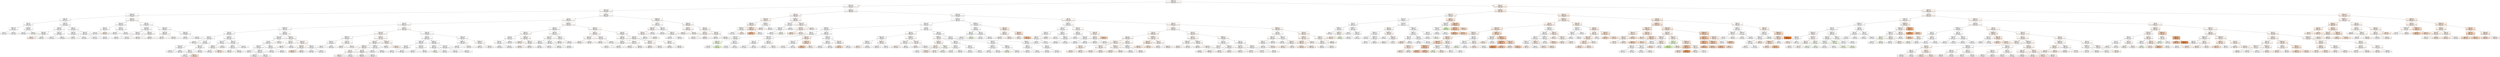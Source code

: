 digraph Tree {
node [shape=box, style="filled", color="black"] ;
0 [label="graphSize <= 40.0\ngini = 0.832\nsamples = 104915\nvalue = [21209, 16684, 17047, 16464, 16464, 17047]\nclass = mean", fillcolor="#fef9f6"] ;
1 [label="graphSize <= 22.5\ngini = 0.833\nsamples = 75578\nvalue = [14506, 12078, 12531, 11966, 11966, 12531]\nclass = mean", fillcolor="#fefbf9"] ;
0 -> 1 [labeldistance=2.5, labelangle=45, headlabel="True"] ;
2 [label="sdComm <= 0.065\ngini = 0.833\nsamples = 52284\nvalue = [9748, 8410, 8603, 8460, 8460, 8603]\nclass = mean", fillcolor="#fefcfa"] ;
1 -> 2 ;
3 [label="graphDepth <= 3.5\ngini = 0.833\nsamples = 16646\nvalue = [2980, 2522, 2824, 2748, 2748, 2824]\nclass = mean", fillcolor="#fffefd"] ;
2 -> 3 ;
4 [label="sdComp <= 0.02\ngini = 0.833\nsamples = 4170\nvalue = [662, 624, 702, 740, 740, 702]\nclass = minmax", fillcolor="#ffffff"] ;
3 -> 4 ;
5 [label="nbproc <= 4.5\ngini = 0.822\nsamples = 548\nvalue = [70, 82, 74, 124, 124, 74]\nclass = minmax", fillcolor="#ffffff"] ;
4 -> 5 ;
6 [label="sdComm <= 0.02\ngini = 0.799\nsamples = 192\nvalue = [28, 24, 18, 52, 52, 18]\nclass = minmax", fillcolor="#ffffff"] ;
5 -> 6 ;
7 [label="gini = 0.713\nsamples = 64\nvalue = [12, 8, 0, 22, 22, 0]\nclass = minmax", fillcolor="#ffffff"] ;
6 -> 7 ;
8 [label="gini = 0.819\nsamples = 128\nvalue = [16, 16, 18, 30, 30, 18]\nclass = minmax", fillcolor="#ffffff"] ;
6 -> 8 ;
9 [label="sdComm <= 0.02\ngini = 0.828\nsamples = 356\nvalue = [42, 58, 56, 72, 72, 56]\nclass = minmax", fillcolor="#ffffff"] ;
5 -> 9 ;
10 [label="gini = 0.811\nsamples = 200\nvalue = [12, 24, 36, 46, 46, 36]\nclass = minmax", fillcolor="#ffffff"] ;
9 -> 10 ;
11 [label="gini = 0.827\nsamples = 156\nvalue = [30, 34, 20, 26, 26, 20]\nclass = median", fillcolor="#fcfef9"] ;
9 -> 11 ;
12 [label="sdComm <= 0.02\ngini = 0.833\nsamples = 3622\nvalue = [592, 542, 628, 616, 616, 628]\nclass = maxmax", fillcolor="#ffffff"] ;
4 -> 12 ;
13 [label="nbproc <= 4.5\ngini = 0.832\nsamples = 2068\nvalue = [386, 310, 372, 314, 314, 372]\nclass = mean", fillcolor="#fffefd"] ;
12 -> 13 ;
14 [label="sdComp <= 0.065\ngini = 0.828\nsamples = 586\nvalue = [126, 116, 84, 88, 88, 84]\nclass = mean", fillcolor="#fefcfb"] ;
13 -> 14 ;
15 [label="gini = 0.816\nsamples = 72\nvalue = [20, 8, 12, 10, 10, 12]\nclass = mean", fillcolor="#fceee5"] ;
14 -> 15 ;
16 [label="gini = 0.828\nsamples = 514\nvalue = [106, 108, 72, 78, 78, 72]\nclass = median", fillcolor="#fffffe"] ;
14 -> 16 ;
17 [label="sdComp <= 0.065\ngini = 0.83\nsamples = 1482\nvalue = [260, 194, 288, 226, 226, 288]\nclass = maxmax", fillcolor="#ffffff"] ;
13 -> 17 ;
18 [label="gini = 0.799\nsamples = 110\nvalue = [4, 14, 28, 18, 18, 28]\nclass = maxmax", fillcolor="#ffffff"] ;
17 -> 18 ;
19 [label="gini = 0.83\nsamples = 1372\nvalue = [256, 180, 260, 208, 208, 260]\nclass = maxmax", fillcolor="#ffffff"] ;
17 -> 19 ;
20 [label="nbproc <= 4.5\ngini = 0.83\nsamples = 1554\nvalue = [206, 232, 256, 302, 302, 256]\nclass = minmax", fillcolor="#ffffff"] ;
12 -> 20 ;
21 [label="sdComp <= 0.065\ngini = 0.831\nsamples = 928\nvalue = [144, 140, 182, 140, 140, 182]\nclass = maxmax", fillcolor="#ffffff"] ;
20 -> 21 ;
22 [label="gini = 0.832\nsamples = 72\nvalue = [14, 10, 12, 12, 12, 12]\nclass = mean", fillcolor="#fefbf8"] ;
21 -> 22 ;
23 [label="gini = 0.83\nsamples = 856\nvalue = [130, 130, 170, 128, 128, 170]\nclass = maxmax", fillcolor="#ffffff"] ;
21 -> 23 ;
24 [label="sdComp <= 0.065\ngini = 0.807\nsamples = 626\nvalue = [62, 92, 74, 162, 162, 74]\nclass = minmax", fillcolor="#ffffff"] ;
20 -> 24 ;
25 [label="gini = 0.791\nsamples = 140\nvalue = [12, 4, 26, 36, 36, 26]\nclass = minmax", fillcolor="#ffffff"] ;
24 -> 25 ;
26 [label="gini = 0.803\nsamples = 486\nvalue = [50, 88, 48, 126, 126, 48]\nclass = minmax", fillcolor="#ffffff"] ;
24 -> 26 ;
27 [label="sdComp <= 0.02\ngini = 0.833\nsamples = 12476\nvalue = [2318, 1898, 2122, 2008, 2008, 2122]\nclass = mean", fillcolor="#fffdfb"] ;
3 -> 27 ;
28 [label="sdComm <= 0.02\ngini = 0.832\nsamples = 1872\nvalue = [360, 324, 302, 292, 292, 302]\nclass = mean", fillcolor="#fefcfa"] ;
27 -> 28 ;
29 [label="nbproc <= 4.5\ngini = 0.825\nsamples = 550\nvalue = [116, 110, 64, 98, 98, 64]\nclass = mean", fillcolor="#fffdfc"] ;
28 -> 29 ;
30 [label="gini = 0.818\nsamples = 246\nvalue = [34, 52, 26, 54, 54, 26]\nclass = minmax", fillcolor="#ffffff"] ;
29 -> 30 ;
31 [label="gini = 0.818\nsamples = 304\nvalue = [82, 58, 38, 44, 44, 38]\nclass = mean", fillcolor="#fcf3ec"] ;
29 -> 31 ;
32 [label="nbproc <= 4.5\ngini = 0.832\nsamples = 1322\nvalue = [244, 214, 238, 194, 194, 238]\nclass = mean", fillcolor="#fffefe"] ;
28 -> 32 ;
33 [label="gini = 0.832\nsamples = 334\nvalue = [62, 60, 50, 56, 56, 50]\nclass = mean", fillcolor="#fffefe"] ;
32 -> 33 ;
34 [label="gini = 0.83\nsamples = 988\nvalue = [182, 154, 188, 138, 138, 188]\nclass = maxmax", fillcolor="#ffffff"] ;
32 -> 34 ;
35 [label="nbproc <= 4.5\ngini = 0.833\nsamples = 10604\nvalue = [1958, 1574, 1820, 1716, 1716, 1820]\nclass = mean", fillcolor="#fffdfc"] ;
27 -> 35 ;
36 [label="sdComp <= 0.065\ngini = 0.832\nsamples = 4184\nvalue = [794, 670, 722, 638, 638, 722]\nclass = mean", fillcolor="#fefcfb"] ;
35 -> 36 ;
37 [label="sdComm <= 0.02\ngini = 0.831\nsamples = 984\nvalue = [170, 154, 188, 142, 142, 188]\nclass = maxmax", fillcolor="#ffffff"] ;
36 -> 37 ;
38 [label="gini = 0.828\nsamples = 724\nvalue = [136, 136, 136, 90, 90, 136]\nclass = mean", fillcolor="#ffffff"] ;
37 -> 38 ;
39 [label="gini = 0.818\nsamples = 260\nvalue = [34, 18, 52, 52, 52, 52]\nclass = maxmax", fillcolor="#ffffff"] ;
37 -> 39 ;
40 [label="sdComm <= 0.02\ngini = 0.832\nsamples = 3200\nvalue = [624, 516, 534, 496, 496, 534]\nclass = mean", fillcolor="#fefbf8"] ;
36 -> 40 ;
41 [label="gini = 0.832\nsamples = 1460\nvalue = [282, 226, 234, 242, 242, 234]\nclass = mean", fillcolor="#fefbf8"] ;
40 -> 41 ;
42 [label="gini = 0.832\nsamples = 1740\nvalue = [342, 290, 300, 254, 254, 300]\nclass = mean", fillcolor="#fefbf9"] ;
40 -> 42 ;
43 [label="sdComm <= 0.02\ngini = 0.832\nsamples = 6420\nvalue = [1164, 904, 1098, 1078, 1078, 1098]\nclass = mean", fillcolor="#fffdfd"] ;
35 -> 43 ;
44 [label="sdComp <= 0.065\ngini = 0.832\nsamples = 3036\nvalue = [562, 394, 530, 510, 510, 530]\nclass = mean", fillcolor="#fffdfc"] ;
43 -> 44 ;
45 [label="gini = 0.832\nsamples = 1200\nvalue = [218, 158, 214, 198, 198, 214]\nclass = mean", fillcolor="#fffefe"] ;
44 -> 45 ;
46 [label="gini = 0.831\nsamples = 1836\nvalue = [344, 236, 316, 312, 312, 316]\nclass = mean", fillcolor="#fffdfb"] ;
44 -> 46 ;
47 [label="sdComp <= 0.065\ngini = 0.833\nsamples = 3384\nvalue = [602, 510, 568, 568, 568, 568]\nclass = mean", fillcolor="#fffdfd"] ;
43 -> 47 ;
48 [label="gini = 0.833\nsamples = 660\nvalue = [112, 96, 112, 114, 114, 112]\nclass = minmax", fillcolor="#ffffff"] ;
47 -> 48 ;
49 [label="gini = 0.833\nsamples = 2724\nvalue = [490, 414, 456, 454, 454, 456]\nclass = mean", fillcolor="#fffdfc"] ;
47 -> 49 ;
50 [label="sdComp <= 6.5\ngini = 0.833\nsamples = 35638\nvalue = [6768, 5888, 5779, 5712, 5712, 5779]\nclass = mean", fillcolor="#fefbf9"] ;
2 -> 50 ;
51 [label="CCR <= 5.5\ngini = 0.833\nsamples = 31146\nvalue = [5840, 5180, 5087, 4976, 4976, 5087]\nclass = mean", fillcolor="#fefcfa"] ;
50 -> 51 ;
52 [label="nbproc <= 4.5\ngini = 0.833\nsamples = 21774\nvalue = [4020, 3604, 3527, 3548, 3548, 3527]\nclass = mean", fillcolor="#fefcfa"] ;
51 -> 52 ;
53 [label="graphDepth <= 3.5\ngini = 0.833\nsamples = 6919\nvalue = [1219, 1092, 1102, 1202, 1202, 1102]\nclass = mean", fillcolor="#fffffe"] ;
52 -> 53 ;
54 [label="sdComm <= 0.2\ngini = 0.832\nsamples = 2559\nvalue = [401, 362, 438, 460, 460, 438]\nclass = minmax", fillcolor="#ffffff"] ;
53 -> 54 ;
55 [label="sdComp <= 0.02\ngini = 0.827\nsamples = 1059\nvalue = [167, 136, 222, 156, 156, 222]\nclass = maxmax", fillcolor="#ffffff"] ;
54 -> 55 ;
56 [label="gini = 0.825\nsamples = 116\nvalue = [22, 26, 14, 20, 20, 14]\nclass = median", fillcolor="#fbfef7"] ;
55 -> 56 ;
57 [label="CCR <= 0.55\ngini = 0.824\nsamples = 943\nvalue = [145, 110, 208, 136, 136, 208]\nclass = maxmax", fillcolor="#ffffff"] ;
55 -> 57 ;
58 [label="sdComp <= 0.065\ngini = 0.806\nsamples = 467\nvalue = [55, 36, 120, 68, 68, 120]\nclass = maxmax", fillcolor="#ffffff"] ;
57 -> 58 ;
59 [label="gini = 0.788\nsamples = 116\nvalue = [12, 4, 32, 18, 18, 32]\nclass = maxmax", fillcolor="#ffffff"] ;
58 -> 59 ;
60 [label="gini = 0.81\nsamples = 351\nvalue = [43, 32, 88, 50, 50, 88]\nclass = maxmax", fillcolor="#ffffff"] ;
58 -> 60 ;
61 [label="sdComp <= 0.65\ngini = 0.831\nsamples = 476\nvalue = [90, 74, 88, 68, 68, 88]\nclass = mean", fillcolor="#fffefe"] ;
57 -> 61 ;
62 [label="sdComp <= 0.2\ngini = 0.81\nsamples = 180\nvalue = [42, 26, 40, 16, 16, 40]\nclass = mean", fillcolor="#fffdfc"] ;
61 -> 62 ;
63 [label="gini = 0.816\nsamples = 124\nvalue = [20, 24, 28, 12, 12, 28]\nclass = maxmax", fillcolor="#ffffff"] ;
62 -> 63 ;
64 [label="gini = 0.742\nsamples = 56\nvalue = [22, 2, 12, 4, 4, 12]\nclass = mean", fillcolor="#f9e2d2"] ;
62 -> 64 ;
65 [label="gini = 0.833\nsamples = 296\nvalue = [48, 48, 48, 52, 52, 48]\nclass = minmax", fillcolor="#ffffff"] ;
61 -> 65 ;
66 [label="sdComm <= 0.65\ngini = 0.829\nsamples = 1500\nvalue = [234, 226, 216, 304, 304, 216]\nclass = minmax", fillcolor="#ffffff"] ;
54 -> 66 ;
67 [label="sdComp <= 0.65\ngini = 0.791\nsamples = 422\nvalue = [74, 64, 28, 114, 114, 28]\nclass = minmax", fillcolor="#ffffff"] ;
66 -> 67 ;
68 [label="sdComp <= 0.2\ngini = 0.808\nsamples = 238\nvalue = [58, 36, 20, 52, 52, 20]\nclass = mean", fillcolor="#fefbf9"] ;
67 -> 68 ;
69 [label="gini = 0.804\nsamples = 118\nvalue = [20, 18, 10, 30, 30, 10]\nclass = minmax", fillcolor="#ffffff"] ;
68 -> 69 ;
70 [label="gini = 0.796\nsamples = 120\nvalue = [38, 18, 10, 22, 22, 10]\nclass = mean", fillcolor="#fbeadf"] ;
68 -> 70 ;
71 [label="gini = 0.738\nsamples = 184\nvalue = [16, 28, 8, 62, 62, 8]\nclass = minmax", fillcolor="#ffffff"] ;
67 -> 71 ;
72 [label="sdComp <= 0.65\ngini = 0.832\nsamples = 1078\nvalue = [160, 162, 188, 190, 190, 188]\nclass = minmax", fillcolor="#ffffff"] ;
66 -> 72 ;
73 [label="sdComp <= 0.2\ngini = 0.831\nsamples = 316\nvalue = [60, 60, 44, 54, 54, 44]\nclass = mean", fillcolor="#ffffff"] ;
72 -> 73 ;
74 [label="gini = 0.826\nsamples = 168\nvalue = [36, 32, 20, 30, 30, 20]\nclass = mean", fillcolor="#fefbf9"] ;
73 -> 74 ;
75 [label="gini = 0.833\nsamples = 148\nvalue = [24, 28, 24, 24, 24, 24]\nclass = median", fillcolor="#fcfef9"] ;
73 -> 75 ;
76 [label="gini = 0.83\nsamples = 762\nvalue = [100, 102, 144, 136, 136, 144]\nclass = maxmax", fillcolor="#ffffff"] ;
72 -> 76 ;
77 [label="sdComp <= 0.2\ngini = 0.832\nsamples = 4360\nvalue = [818, 730, 664, 742, 742, 664]\nclass = mean", fillcolor="#fefcfb"] ;
53 -> 77 ;
78 [label="sdComm <= 0.65\ngini = 0.832\nsamples = 2828\nvalue = [514, 502, 422, 484, 484, 422]\nclass = mean", fillcolor="#fffefe"] ;
77 -> 78 ;
79 [label="CCR <= 0.55\ngini = 0.832\nsamples = 2710\nvalue = [490, 484, 400, 468, 468, 400]\nclass = mean", fillcolor="#fffffe"] ;
78 -> 79 ;
80 [label="sdComp <= 0.02\ngini = 0.833\nsamples = 1714\nvalue = [312, 302, 266, 284, 284, 266]\nclass = mean", fillcolor="#fffefe"] ;
79 -> 80 ;
81 [label="gini = 0.831\nsamples = 236\nvalue = [44, 36, 34, 44, 44, 34]\nclass = mean", fillcolor="#ffffff"] ;
80 -> 81 ;
82 [label="sdComp <= 0.065\ngini = 0.833\nsamples = 1478\nvalue = [268, 266, 232, 240, 240, 232]\nclass = mean", fillcolor="#ffffff"] ;
80 -> 82 ;
83 [label="gini = 0.832\nsamples = 176\nvalue = [34, 30, 28, 28, 28, 28]\nclass = mean", fillcolor="#fefcfa"] ;
82 -> 83 ;
84 [label="gini = 0.833\nsamples = 1302\nvalue = [234, 236, 204, 212, 212, 204]\nclass = median", fillcolor="#ffffff"] ;
82 -> 84 ;
85 [label="sdComm <= 0.2\ngini = 0.83\nsamples = 996\nvalue = [178, 182, 134, 184, 184, 134]\nclass = minmax", fillcolor="#ffffff"] ;
79 -> 85 ;
86 [label="gini = 0.828\nsamples = 590\nvalue = [110, 116, 74, 108, 108, 74]\nclass = median", fillcolor="#fefffd"] ;
85 -> 86 ;
87 [label="gini = 0.832\nsamples = 406\nvalue = [68, 66, 60, 76, 76, 60]\nclass = minmax", fillcolor="#ffffff"] ;
85 -> 87 ;
88 [label="gini = 0.829\nsamples = 118\nvalue = [24, 18, 22, 16, 16, 22]\nclass = mean", fillcolor="#fefcfb"] ;
78 -> 88 ;
89 [label="sdComm <= 0.2\ngini = 0.832\nsamples = 1532\nvalue = [304, 228, 242, 258, 258, 242]\nclass = mean", fillcolor="#fefaf8"] ;
77 -> 89 ;
90 [label="sdComp <= 0.65\ngini = 0.831\nsamples = 658\nvalue = [126, 88, 102, 120, 120, 102]\nclass = mean", fillcolor="#fffefd"] ;
89 -> 90 ;
91 [label="gini = 0.832\nsamples = 454\nvalue = [88, 66, 74, 76, 76, 74]\nclass = mean", fillcolor="#fefbf9"] ;
90 -> 91 ;
92 [label="gini = 0.823\nsamples = 204\nvalue = [38, 22, 28, 44, 44, 28]\nclass = minmax", fillcolor="#ffffff"] ;
90 -> 92 ;
93 [label="sdComm <= 0.65\ngini = 0.832\nsamples = 874\nvalue = [178, 140, 140, 138, 138, 140]\nclass = mean", fillcolor="#fef8f5"] ;
89 -> 93 ;
94 [label="sdComp <= 0.65\ngini = 0.827\nsamples = 456\nvalue = [106, 78, 74, 62, 62, 74]\nclass = mean", fillcolor="#fdf6f0"] ;
93 -> 94 ;
95 [label="gini = 0.758\nsamples = 50\nvalue = [20, 10, 4, 6, 6, 4]\nclass = mean", fillcolor="#f8e0ce"] ;
94 -> 95 ;
96 [label="gini = 0.83\nsamples = 406\nvalue = [86, 68, 70, 56, 56, 70]\nclass = mean", fillcolor="#fef9f6"] ;
94 -> 96 ;
97 [label="sdComp <= 0.65\ngini = 0.832\nsamples = 418\nvalue = [72, 62, 66, 76, 76, 66]\nclass = minmax", fillcolor="#ffffff"] ;
93 -> 97 ;
98 [label="gini = 0.833\nsamples = 246\nvalue = [40, 42, 40, 42, 42, 40]\nclass = median", fillcolor="#ffffff"] ;
97 -> 98 ;
99 [label="gini = 0.828\nsamples = 172\nvalue = [32, 20, 26, 34, 34, 26]\nclass = minmax", fillcolor="#ffffff"] ;
97 -> 99 ;
100 [label="sdComm <= 0.2\ngini = 0.833\nsamples = 14855\nvalue = [2801, 2512, 2425, 2346, 2346, 2425]\nclass = mean", fillcolor="#fefcfa"] ;
52 -> 100 ;
101 [label="sdComp <= 0.065\ngini = 0.832\nsamples = 8270\nvalue = [1635, 1373, 1367, 1264, 1264, 1367]\nclass = mean", fillcolor="#fefaf7"] ;
100 -> 101 ;
102 [label="graphDepth <= 3.5\ngini = 0.831\nsamples = 1582\nvalue = [308, 302, 244, 242, 242, 244]\nclass = mean", fillcolor="#fffefe"] ;
101 -> 102 ;
103 [label="sdComp <= 0.02\ngini = 0.832\nsamples = 292\nvalue = [40, 48, 52, 50, 50, 52]\nclass = maxmax", fillcolor="#ffffff"] ;
102 -> 103 ;
104 [label="gini = 0.812\nsamples = 80\nvalue = [20, 20, 10, 10, 10, 10]\nclass = mean", fillcolor="#ffffff"] ;
103 -> 104 ;
105 [label="gini = 0.824\nsamples = 212\nvalue = [20, 28, 42, 40, 40, 42]\nclass = maxmax", fillcolor="#ffffff"] ;
103 -> 105 ;
106 [label="sdComp <= 0.02\ngini = 0.829\nsamples = 1290\nvalue = [268, 254, 192, 192, 192, 192]\nclass = mean", fillcolor="#fffdfc"] ;
102 -> 106 ;
107 [label="gini = 0.832\nsamples = 446\nvalue = [86, 84, 68, 70, 70, 68]\nclass = mean", fillcolor="#fffefe"] ;
106 -> 107 ;
108 [label="gini = 0.828\nsamples = 844\nvalue = [182, 170, 124, 122, 122, 124]\nclass = mean", fillcolor="#fffdfb"] ;
106 -> 108 ;
109 [label="sdComp <= 0.65\ngini = 0.832\nsamples = 6688\nvalue = [1327, 1071, 1123, 1022, 1022, 1123]\nclass = mean", fillcolor="#fefaf8"] ;
101 -> 109 ;
110 [label="sdComp <= 0.2\ngini = 0.832\nsamples = 5874\nvalue = [1144, 936, 988, 909, 909, 988]\nclass = mean", fillcolor="#fefbf9"] ;
109 -> 110 ;
111 [label="graphDepth <= 3.5\ngini = 0.832\nsamples = 5458\nvalue = [1088, 892, 912, 827, 827, 912]\nclass = mean", fillcolor="#fefaf7"] ;
110 -> 111 ;
112 [label="CCR <= 0.55\ngini = 0.83\nsamples = 1516\nvalue = [318, 224, 264, 223, 223, 264]\nclass = mean", fillcolor="#fefaf6"] ;
111 -> 112 ;
113 [label="gini = 0.83\nsamples = 1326\nvalue = [284, 194, 226, 198, 198, 226]\nclass = mean", fillcolor="#fef8f5"] ;
112 -> 113 ;
114 [label="gini = 0.828\nsamples = 190\nvalue = [34, 30, 38, 25, 25, 38]\nclass = maxmax", fillcolor="#ffffff"] ;
112 -> 114 ;
115 [label="CCR <= 0.55\ngini = 0.832\nsamples = 3942\nvalue = [770, 668, 648, 604, 604, 648]\nclass = mean", fillcolor="#fefbf9"] ;
111 -> 115 ;
116 [label="gini = 0.832\nsamples = 3560\nvalue = [702, 606, 588, 538, 538, 588]\nclass = mean", fillcolor="#fefbf9"] ;
115 -> 116 ;
117 [label="gini = 0.833\nsamples = 382\nvalue = [68, 62, 60, 66, 66, 60]\nclass = mean", fillcolor="#fffefe"] ;
115 -> 117 ;
118 [label="graphDepth <= 3.5\ngini = 0.826\nsamples = 416\nvalue = [56, 44, 76, 82, 82, 76]\nclass = minmax", fillcolor="#ffffff"] ;
110 -> 118 ;
119 [label="gini = 0.797\nsamples = 118\nvalue = [8, 6, 28, 24, 24, 28]\nclass = maxmax", fillcolor="#ffffff"] ;
118 -> 119 ;
120 [label="gini = 0.83\nsamples = 298\nvalue = [48, 38, 48, 58, 58, 48]\nclass = minmax", fillcolor="#ffffff"] ;
118 -> 120 ;
121 [label="graphDepth <= 3.5\ngini = 0.828\nsamples = 814\nvalue = [183, 135, 135, 113, 113, 135]\nclass = mean", fillcolor="#fdf6f1"] ;
109 -> 121 ;
122 [label="gini = 0.831\nsamples = 688\nvalue = [139, 129, 103, 107, 107, 103]\nclass = mean", fillcolor="#fffdfb"] ;
121 -> 122 ;
123 [label="gini = 0.742\nsamples = 126\nvalue = [44, 6, 32, 6, 6, 32]\nclass = mean", fillcolor="#fcefe6"] ;
121 -> 123 ;
124 [label="sdComp <= 0.65\ngini = 0.833\nsamples = 6585\nvalue = [1166, 1139, 1058, 1082, 1082, 1058]\nclass = mean", fillcolor="#fffefe"] ;
100 -> 124 ;
125 [label="sdComp <= 0.2\ngini = 0.833\nsamples = 4143\nvalue = [690, 681, 682, 704, 704, 682]\nclass = minmax", fillcolor="#ffffff"] ;
124 -> 125 ;
126 [label="graphDepth <= 3.5\ngini = 0.833\nsamples = 1889\nvalue = [322, 315, 314, 312, 312, 314]\nclass = mean", fillcolor="#fffefe"] ;
125 -> 126 ;
127 [label="sdComm <= 0.65\ngini = 0.833\nsamples = 505\nvalue = [78, 75, 88, 88, 88, 88]\nclass = maxmax", fillcolor="#ffffff"] ;
126 -> 127 ;
128 [label="gini = 0.832\nsamples = 131\nvalue = [18, 21, 22, 24, 24, 22]\nclass = minmax", fillcolor="#ffffff"] ;
127 -> 128 ;
129 [label="gini = 0.833\nsamples = 374\nvalue = [60, 54, 66, 64, 64, 66]\nclass = maxmax", fillcolor="#ffffff"] ;
127 -> 129 ;
130 [label="sdComm <= 0.65\ngini = 0.833\nsamples = 1384\nvalue = [244, 240, 226, 224, 224, 226]\nclass = mean", fillcolor="#fffffe"] ;
126 -> 130 ;
131 [label="gini = 0.833\nsamples = 756\nvalue = [128, 128, 126, 124, 124, 126]\nclass = mean", fillcolor="#ffffff"] ;
130 -> 131 ;
132 [label="gini = 0.833\nsamples = 628\nvalue = [116, 112, 100, 100, 100, 100]\nclass = mean", fillcolor="#fffefd"] ;
130 -> 132 ;
133 [label="graphDepth <= 3.5\ngini = 0.833\nsamples = 2254\nvalue = [368, 366, 368, 392, 392, 368]\nclass = minmax", fillcolor="#ffffff"] ;
125 -> 133 ;
134 [label="sdComm <= 0.65\ngini = 0.828\nsamples = 310\nvalue = [58, 64, 40, 54, 54, 40]\nclass = median", fillcolor="#fdfefa"] ;
133 -> 134 ;
135 [label="gini = 0.79\nsamples = 92\nvalue = [24, 28, 8, 12, 12, 8]\nclass = median", fillcolor="#f9fdf3"] ;
134 -> 135 ;
136 [label="gini = 0.831\nsamples = 218\nvalue = [34, 36, 32, 42, 42, 32]\nclass = minmax", fillcolor="#ffffff"] ;
134 -> 136 ;
137 [label="sdComm <= 0.65\ngini = 0.833\nsamples = 1944\nvalue = [310, 302, 328, 338, 338, 328]\nclass = minmax", fillcolor="#ffffff"] ;
133 -> 137 ;
138 [label="gini = 0.831\nsamples = 616\nvalue = [92, 84, 114, 106, 106, 114]\nclass = maxmax", fillcolor="#ffffff"] ;
137 -> 138 ;
139 [label="gini = 0.833\nsamples = 1328\nvalue = [218, 218, 214, 232, 232, 214]\nclass = minmax", fillcolor="#ffffff"] ;
137 -> 139 ;
140 [label="sdComm <= 0.65\ngini = 0.831\nsamples = 2442\nvalue = [476, 458, 376, 378, 378, 376]\nclass = mean", fillcolor="#fffefd"] ;
124 -> 140 ;
141 [label="graphDepth <= 3.5\ngini = 0.832\nsamples = 1686\nvalue = [306, 304, 242, 296, 296, 242]\nclass = mean", fillcolor="#ffffff"] ;
140 -> 141 ;
142 [label="gini = 0.829\nsamples = 854\nvalue = [152, 162, 110, 160, 160, 110]\nclass = median", fillcolor="#fffffe"] ;
141 -> 142 ;
143 [label="gini = 0.833\nsamples = 832\nvalue = [154, 142, 132, 136, 136, 132]\nclass = mean", fillcolor="#fffdfc"] ;
141 -> 143 ;
144 [label="graphDepth <= 3.5\ngini = 0.822\nsamples = 756\nvalue = [170, 154, 134, 82, 82, 134]\nclass = mean", fillcolor="#fefcfa"] ;
140 -> 144 ;
145 [label="gini = 0.828\nsamples = 422\nvalue = [90, 80, 72, 54, 54, 72]\nclass = mean", fillcolor="#fefbf9"] ;
144 -> 145 ;
146 [label="gini = 0.811\nsamples = 334\nvalue = [80, 74, 62, 28, 28, 62]\nclass = mean", fillcolor="#fefcfa"] ;
144 -> 146 ;
147 [label="graphDepth <= 3.5\ngini = 0.832\nsamples = 9372\nvalue = [1820, 1576, 1560, 1428, 1428, 1560]\nclass = mean", fillcolor="#fefbf9"] ;
51 -> 147 ;
148 [label="nbproc <= 4.5\ngini = 0.831\nsamples = 2824\nvalue = [554, 486, 500, 392, 392, 500]\nclass = mean", fillcolor="#fefcfa"] ;
147 -> 148 ;
149 [label="sdComp <= 2.0\ngini = 0.827\nsamples = 1500\nvalue = [316, 264, 278, 182, 182, 278]\nclass = mean", fillcolor="#fefbf9"] ;
148 -> 149 ;
150 [label="sdComm <= 6.5\ngini = 0.828\nsamples = 880\nvalue = [166, 146, 172, 112, 112, 172]\nclass = maxmax", fillcolor="#ffffff"] ;
149 -> 150 ;
151 [label="sdComm <= 2.0\ngini = 0.826\nsamples = 598\nvalue = [112, 102, 120, 72, 72, 120]\nclass = maxmax", fillcolor="#ffffff"] ;
150 -> 151 ;
152 [label="gini = 0.826\nsamples = 300\nvalue = [54, 54, 60, 36, 36, 60]\nclass = maxmax", fillcolor="#ffffff"] ;
151 -> 152 ;
153 [label="gini = 0.826\nsamples = 298\nvalue = [58, 48, 60, 36, 36, 60]\nclass = maxmax", fillcolor="#ffffff"] ;
151 -> 153 ;
154 [label="gini = 0.831\nsamples = 282\nvalue = [54, 44, 52, 40, 40, 52]\nclass = mean", fillcolor="#fffefd"] ;
150 -> 154 ;
155 [label="sdComm <= 2.0\ngini = 0.821\nsamples = 620\nvalue = [150, 118, 106, 70, 70, 106]\nclass = mean", fillcolor="#fdf7f2"] ;
149 -> 155 ;
156 [label="gini = 0.818\nsamples = 140\nvalue = [38, 26, 20, 18, 18, 20]\nclass = mean", fillcolor="#fcf2ea"] ;
155 -> 156 ;
157 [label="sdComm <= 6.5\ngini = 0.821\nsamples = 480\nvalue = [112, 92, 86, 52, 52, 86]\nclass = mean", fillcolor="#fef9f5"] ;
155 -> 157 ;
158 [label="gini = 0.816\nsamples = 202\nvalue = [50, 40, 36, 20, 20, 36]\nclass = mean", fillcolor="#fdf7f3"] ;
157 -> 158 ;
159 [label="gini = 0.824\nsamples = 278\nvalue = [62, 52, 50, 32, 32, 50]\nclass = mean", fillcolor="#fef9f6"] ;
157 -> 159 ;
160 [label="sdComm <= 6.5\ngini = 0.833\nsamples = 1324\nvalue = [238, 222, 222, 210, 210, 222]\nclass = mean", fillcolor="#fffdfc"] ;
148 -> 160 ;
161 [label="sdComp <= 2.0\ngini = 0.833\nsamples = 1030\nvalue = [176, 186, 160, 174, 174, 160]\nclass = median", fillcolor="#fefffd"] ;
160 -> 161 ;
162 [label="sdComm <= 2.0\ngini = 0.832\nsamples = 520\nvalue = [90, 94, 78, 90, 90, 78]\nclass = median", fillcolor="#fefffd"] ;
161 -> 162 ;
163 [label="gini = 0.833\nsamples = 352\nvalue = [58, 62, 56, 60, 60, 56]\nclass = median", fillcolor="#fefffe"] ;
162 -> 163 ;
164 [label="gini = 0.829\nsamples = 168\nvalue = [32, 32, 22, 30, 30, 22]\nclass = mean", fillcolor="#ffffff"] ;
162 -> 164 ;
165 [label="sdComm <= 2.0\ngini = 0.833\nsamples = 510\nvalue = [86, 92, 82, 84, 84, 82]\nclass = median", fillcolor="#fefffc"] ;
161 -> 165 ;
166 [label="gini = 0.83\nsamples = 202\nvalue = [36, 42, 28, 34, 34, 28]\nclass = median", fillcolor="#fbfef8"] ;
165 -> 166 ;
167 [label="gini = 0.833\nsamples = 308\nvalue = [50, 50, 54, 50, 50, 54]\nclass = maxmax", fillcolor="#ffffff"] ;
165 -> 167 ;
168 [label="sdComp <= 2.0\ngini = 0.822\nsamples = 294\nvalue = [62, 36, 62, 36, 36, 62]\nclass = mean", fillcolor="#ffffff"] ;
160 -> 168 ;
169 [label="gini = 0.82\nsamples = 146\nvalue = [36, 18, 28, 18, 18, 28]\nclass = mean", fillcolor="#fdf6f2"] ;
168 -> 169 ;
170 [label="gini = 0.819\nsamples = 148\nvalue = [26, 18, 34, 18, 18, 34]\nclass = maxmax", fillcolor="#ffffff"] ;
168 -> 170 ;
171 [label="sdComm <= 2.0\ngini = 0.832\nsamples = 6548\nvalue = [1266, 1090, 1060, 1036, 1036, 1060]\nclass = mean", fillcolor="#fefbf9"] ;
147 -> 171 ;
172 [label="sdComp <= 2.0\ngini = 0.831\nsamples = 2210\nvalue = [452, 382, 362, 326, 326, 362]\nclass = mean", fillcolor="#fefaf7"] ;
171 -> 172 ;
173 [label="nbproc <= 4.5\ngini = 0.832\nsamples = 896\nvalue = [176, 140, 148, 142, 142, 148]\nclass = mean", fillcolor="#fefaf8"] ;
172 -> 173 ;
174 [label="gini = 0.832\nsamples = 580\nvalue = [116, 92, 92, 94, 94, 92]\nclass = mean", fillcolor="#fef9f6"] ;
173 -> 174 ;
175 [label="gini = 0.832\nsamples = 316\nvalue = [60, 48, 56, 48, 48, 56]\nclass = mean", fillcolor="#fffdfc"] ;
173 -> 175 ;
176 [label="nbproc <= 4.5\ngini = 0.83\nsamples = 1314\nvalue = [276, 242, 214, 184, 184, 214]\nclass = mean", fillcolor="#fefbf9"] ;
172 -> 176 ;
177 [label="gini = 0.827\nsamples = 924\nvalue = [208, 172, 150, 122, 122, 150]\nclass = mean", fillcolor="#fef9f6"] ;
176 -> 177 ;
178 [label="gini = 0.833\nsamples = 390\nvalue = [68, 70, 64, 62, 62, 64]\nclass = median", fillcolor="#fefffe"] ;
176 -> 178 ;
179 [label="nbproc <= 4.5\ngini = 0.833\nsamples = 4338\nvalue = [814, 708, 698, 710, 710, 698]\nclass = mean", fillcolor="#fefbf9"] ;
171 -> 179 ;
180 [label="sdComm <= 6.5\ngini = 0.833\nsamples = 2696\nvalue = [494, 450, 434, 442, 442, 434]\nclass = mean", fillcolor="#fefdfb"] ;
179 -> 180 ;
181 [label="sdComp <= 2.0\ngini = 0.833\nsamples = 1518\nvalue = [274, 256, 246, 248, 248, 246]\nclass = mean", fillcolor="#fffdfc"] ;
180 -> 181 ;
182 [label="gini = 0.833\nsamples = 730\nvalue = [130, 128, 118, 118, 118, 118]\nclass = mean", fillcolor="#fffffe"] ;
181 -> 182 ;
183 [label="gini = 0.833\nsamples = 788\nvalue = [144, 128, 128, 130, 130, 128]\nclass = mean", fillcolor="#fefcfb"] ;
181 -> 183 ;
184 [label="sdComp <= 2.0\ngini = 0.833\nsamples = 1178\nvalue = [220, 194, 188, 194, 194, 188]\nclass = mean", fillcolor="#fefcfa"] ;
180 -> 184 ;
185 [label="gini = 0.833\nsamples = 604\nvalue = [114, 98, 98, 98, 98, 98]\nclass = mean", fillcolor="#fefbf9"] ;
184 -> 185 ;
186 [label="gini = 0.833\nsamples = 574\nvalue = [106, 96, 90, 96, 96, 90]\nclass = mean", fillcolor="#fefcfb"] ;
184 -> 186 ;
187 [label="sdComm <= 6.5\ngini = 0.832\nsamples = 1642\nvalue = [320, 258, 264, 268, 268, 264]\nclass = mean", fillcolor="#fefaf8"] ;
179 -> 187 ;
188 [label="sdComp <= 2.0\ngini = 0.831\nsamples = 764\nvalue = [158, 118, 120, 124, 124, 120]\nclass = mean", fillcolor="#fef8f4"] ;
187 -> 188 ;
189 [label="gini = 0.828\nsamples = 282\nvalue = [66, 48, 42, 42, 42, 42]\nclass = mean", fillcolor="#fdf5f0"] ;
188 -> 189 ;
190 [label="gini = 0.832\nsamples = 482\nvalue = [92, 70, 78, 82, 82, 78]\nclass = mean", fillcolor="#fefcfa"] ;
188 -> 190 ;
191 [label="sdComp <= 2.0\ngini = 0.833\nsamples = 878\nvalue = [162, 140, 144, 144, 144, 144]\nclass = mean", fillcolor="#fefcfa"] ;
187 -> 191 ;
192 [label="gini = 0.833\nsamples = 510\nvalue = [94, 80, 84, 84, 84, 84]\nclass = mean", fillcolor="#fefcfa"] ;
191 -> 192 ;
193 [label="gini = 0.833\nsamples = 368\nvalue = [68, 60, 60, 60, 60, 60]\nclass = mean", fillcolor="#fefcfa"] ;
191 -> 193 ;
194 [label="graphDepth <= 3.5\ngini = 0.831\nsamples = 4492\nvalue = [928, 708, 692, 736, 736, 692]\nclass = mean", fillcolor="#fef9f5"] ;
50 -> 194 ;
195 [label="nbproc <= 4.5\ngini = 0.83\nsamples = 1002\nvalue = [200, 150, 142, 184, 184, 142]\nclass = mean", fillcolor="#fefdfb"] ;
194 -> 195 ;
196 [label="sdComm <= 6.5\ngini = 0.83\nsamples = 434\nvalue = [94, 64, 72, 66, 66, 72]\nclass = mean", fillcolor="#fdf7f3"] ;
195 -> 196 ;
197 [label="sdComm <= 2.0\ngini = 0.825\nsamples = 276\nvalue = [64, 52, 46, 34, 34, 46]\nclass = mean", fillcolor="#fef8f4"] ;
196 -> 197 ;
198 [label="gini = 0.825\nsamples = 146\nvalue = [30, 32, 18, 24, 24, 18]\nclass = median", fillcolor="#fdfffc"] ;
197 -> 198 ;
199 [label="gini = 0.803\nsamples = 130\nvalue = [34, 20, 28, 10, 10, 28]\nclass = mean", fillcolor="#fdf8f3"] ;
197 -> 199 ;
200 [label="gini = 0.822\nsamples = 158\nvalue = [30, 12, 26, 32, 32, 26]\nclass = minmax", fillcolor="#ffffff"] ;
196 -> 200 ;
201 [label="sdComm <= 2.0\ngini = 0.826\nsamples = 568\nvalue = [106, 86, 70, 118, 118, 70]\nclass = minmax", fillcolor="#ffffff"] ;
195 -> 201 ;
202 [label="gini = 0.817\nsamples = 246\nvalue = [36, 22, 36, 58, 58, 36]\nclass = minmax", fillcolor="#ffffff"] ;
201 -> 202 ;
203 [label="sdComm <= 6.5\ngini = 0.821\nsamples = 322\nvalue = [70, 64, 34, 60, 60, 34]\nclass = mean", fillcolor="#fefcfa"] ;
201 -> 203 ;
204 [label="gini = 0.808\nsamples = 180\nvalue = [42, 42, 14, 34, 34, 14]\nclass = mean", fillcolor="#ffffff"] ;
203 -> 204 ;
205 [label="gini = 0.83\nsamples = 142\nvalue = [28, 22, 20, 26, 26, 20]\nclass = mean", fillcolor="#fffdfc"] ;
203 -> 205 ;
206 [label="sdComm <= 2.0\ngini = 0.831\nsamples = 3490\nvalue = [728, 558, 550, 552, 552, 550]\nclass = mean", fillcolor="#fdf8f4"] ;
194 -> 206 ;
207 [label="nbproc <= 4.5\ngini = 0.831\nsamples = 1550\nvalue = [324, 246, 256, 234, 234, 256]\nclass = mean", fillcolor="#fef8f5"] ;
206 -> 207 ;
208 [label="gini = 0.831\nsamples = 1210\nvalue = [250, 196, 196, 186, 186, 196]\nclass = mean", fillcolor="#fef8f4"] ;
207 -> 208 ;
209 [label="gini = 0.829\nsamples = 340\nvalue = [74, 50, 60, 48, 48, 60]\nclass = mean", fillcolor="#fef9f5"] ;
207 -> 209 ;
210 [label="nbproc <= 4.5\ngini = 0.831\nsamples = 1940\nvalue = [404, 312, 294, 318, 318, 294]\nclass = mean", fillcolor="#fef8f5"] ;
206 -> 210 ;
211 [label="sdComm <= 6.5\ngini = 0.831\nsamples = 1342\nvalue = [282, 212, 198, 226, 226, 198]\nclass = mean", fillcolor="#fef9f5"] ;
210 -> 211 ;
212 [label="gini = 0.829\nsamples = 712\nvalue = [150, 114, 98, 126, 126, 98]\nclass = mean", fillcolor="#fefaf7"] ;
211 -> 212 ;
213 [label="gini = 0.831\nsamples = 630\nvalue = [132, 98, 100, 100, 100, 100]\nclass = mean", fillcolor="#fdf7f3"] ;
211 -> 213 ;
214 [label="sdComm <= 6.5\ngini = 0.832\nsamples = 598\nvalue = [122, 100, 96, 92, 92, 96]\nclass = mean", fillcolor="#fef9f6"] ;
210 -> 214 ;
215 [label="gini = 0.832\nsamples = 294\nvalue = [58, 52, 48, 44, 44, 48]\nclass = mean", fillcolor="#fefcfa"] ;
214 -> 215 ;
216 [label="gini = 0.831\nsamples = 304\nvalue = [64, 48, 48, 48, 48, 48]\nclass = mean", fillcolor="#fdf7f3"] ;
214 -> 216 ;
217 [label="sdComm <= 0.02\ngini = 0.831\nsamples = 23294\nvalue = [4758, 3668, 3928, 3506, 3506, 3928]\nclass = mean", fillcolor="#fefaf7"] ;
1 -> 217 ;
218 [label="nbproc <= 4.5\ngini = 0.824\nsamples = 2668\nvalue = [622, 490, 460, 318, 318, 460]\nclass = mean", fillcolor="#fdf7f3"] ;
217 -> 218 ;
219 [label="sdComp <= 0.065\ngini = 0.828\nsamples = 638\nvalue = [146, 100, 92, 104, 104, 92]\nclass = mean", fillcolor="#fdf5ef"] ;
218 -> 219 ;
220 [label="sdComp <= 0.02\ngini = 0.816\nsamples = 282\nvalue = [76, 54, 44, 32, 32, 44]\nclass = mean", fillcolor="#fcf3ec"] ;
219 -> 220 ;
221 [label="graphDepth <= 7.5\ngini = 0.831\nsamples = 124\nvalue = [20, 24, 18, 22, 22, 18]\nclass = median", fillcolor="#fdfefb"] ;
220 -> 221 ;
222 [label="gini = 0.816\nsamples = 64\nvalue = [4, 12, 14, 10, 10, 14]\nclass = maxmax", fillcolor="#ffffff"] ;
221 -> 222 ;
223 [label="gini = 0.8\nsamples = 60\nvalue = [16, 12, 4, 12, 12, 4]\nclass = mean", fillcolor="#fdf5ef"] ;
221 -> 223 ;
224 [label="graphDepth <= 7.5\ngini = 0.776\nsamples = 158\nvalue = [56, 30, 26, 10, 10, 26]\nclass = mean", fillcolor="#fae5d7"] ;
220 -> 224 ;
225 [label="gini = 0.602\nsamples = 58\nvalue = [34, 12, 2, 4, 4, 2]\nclass = mean", fillcolor="#f3c3a0"] ;
224 -> 225 ;
226 [label="gini = 0.797\nsamples = 100\nvalue = [22, 18, 24, 6, 6, 24]\nclass = maxmax", fillcolor="#ffffff"] ;
224 -> 226 ;
227 [label="graphDepth <= 7.5\ngini = 0.826\nsamples = 356\nvalue = [70, 46, 48, 72, 72, 48]\nclass = minmax", fillcolor="#ffffff"] ;
219 -> 227 ;
228 [label="gini = 0.803\nsamples = 82\nvalue = [22, 8, 8, 18, 18, 8]\nclass = mean", fillcolor="#fdf7f3"] ;
227 -> 228 ;
229 [label="gini = 0.83\nsamples = 274\nvalue = [48, 38, 40, 54, 54, 40]\nclass = minmax", fillcolor="#ffffff"] ;
227 -> 229 ;
230 [label="graphDepth <= 7.5\ngini = 0.82\nsamples = 2030\nvalue = [476, 390, 368, 214, 214, 368]\nclass = mean", fillcolor="#fef8f5"] ;
218 -> 230 ;
231 [label="sdComp <= 0.065\ngini = 0.81\nsamples = 686\nvalue = [148, 122, 152, 56, 56, 152]\nclass = maxmax", fillcolor="#ffffff"] ;
230 -> 231 ;
232 [label="sdComp <= 0.02\ngini = 0.828\nsamples = 198\nvalue = [42, 40, 28, 30, 30, 28]\nclass = mean", fillcolor="#fffdfc"] ;
231 -> 232 ;
233 [label="gini = 0.832\nsamples = 114\nvalue = [22, 16, 20, 18, 18, 20]\nclass = mean", fillcolor="#fefcfb"] ;
232 -> 233 ;
234 [label="gini = 0.803\nsamples = 84\nvalue = [20, 24, 8, 12, 12, 8]\nclass = median", fillcolor="#f9fdf3"] ;
232 -> 234 ;
235 [label="gini = 0.79\nsamples = 488\nvalue = [106, 82, 124, 26, 26, 124]\nclass = maxmax", fillcolor="#ffffff"] ;
231 -> 235 ;
236 [label="sdComp <= 0.065\ngini = 0.821\nsamples = 1344\nvalue = [328, 268, 216, 158, 158, 216]\nclass = mean", fillcolor="#fef8f4"] ;
230 -> 236 ;
237 [label="sdComp <= 0.02\ngini = 0.829\nsamples = 306\nvalue = [70, 48, 48, 46, 46, 48]\nclass = mean", fillcolor="#fdf4ee"] ;
236 -> 237 ;
238 [label="gini = 0.81\nsamples = 66\nvalue = [20, 10, 8, 10, 10, 8]\nclass = mean", fillcolor="#fae8dc"] ;
237 -> 238 ;
239 [label="gini = 0.831\nsamples = 240\nvalue = [50, 38, 40, 36, 36, 40]\nclass = mean", fillcolor="#fef9f5"] ;
237 -> 239 ;
240 [label="gini = 0.818\nsamples = 1038\nvalue = [258, 220, 168, 112, 112, 168]\nclass = mean", fillcolor="#fef9f6"] ;
236 -> 240 ;
241 [label="sdComm <= 0.65\ngini = 0.832\nsamples = 20626\nvalue = [4136, 3178, 3468, 3188, 3188, 3468]\nclass = mean", fillcolor="#fefaf7"] ;
217 -> 241 ;
242 [label="sdComp <= 0.65\ngini = 0.831\nsamples = 6894\nvalue = [1308, 1038, 1252, 1022, 1022, 1252]\nclass = mean", fillcolor="#fffefd"] ;
241 -> 242 ;
243 [label="sdComp <= 0.065\ngini = 0.831\nsamples = 5912\nvalue = [1116, 884, 1102, 854, 854, 1102]\nclass = mean", fillcolor="#fffffe"] ;
242 -> 243 ;
244 [label="graphDepth <= 7.5\ngini = 0.833\nsamples = 1980\nvalue = [342, 294, 352, 320, 320, 352]\nclass = maxmax", fillcolor="#ffffff"] ;
243 -> 244 ;
245 [label="nbproc <= 4.5\ngini = 0.826\nsamples = 704\nvalue = [104, 108, 152, 94, 94, 152]\nclass = maxmax", fillcolor="#ffffff"] ;
244 -> 245 ;
246 [label="sdComm <= 0.065\ngini = 0.813\nsamples = 224\nvalue = [22, 54, 48, 26, 26, 48]\nclass = median", fillcolor="#fcfef8"] ;
245 -> 246 ;
247 [label="sdComp <= 0.02\ngini = 0.815\nsamples = 120\nvalue = [14, 34, 20, 16, 16, 20]\nclass = median", fillcolor="#f1fbe3"] ;
246 -> 247 ;
248 [label="gini = 0.832\nsamples = 56\nvalue = [10, 10, 10, 8, 8, 10]\nclass = mean", fillcolor="#ffffff"] ;
247 -> 248 ;
249 [label="gini = 0.775\nsamples = 64\nvalue = [4, 24, 10, 8, 8, 10]\nclass = median", fillcolor="#e6f8cc"] ;
247 -> 249 ;
250 [label="sdComp <= 0.02\ngini = 0.794\nsamples = 104\nvalue = [8, 20, 28, 10, 10, 28]\nclass = maxmax", fillcolor="#ffffff"] ;
246 -> 250 ;
251 [label="gini = 0.728\nsamples = 58\nvalue = [2, 16, 18, 2, 2, 18]\nclass = maxmax", fillcolor="#ffffff"] ;
250 -> 251 ;
252 [label="gini = 0.82\nsamples = 46\nvalue = [6, 4, 10, 8, 8, 10]\nclass = maxmax", fillcolor="#ffffff"] ;
250 -> 252 ;
253 [label="sdComm <= 0.065\ngini = 0.824\nsamples = 480\nvalue = [82, 54, 104, 68, 68, 104]\nclass = maxmax", fillcolor="#ffffff"] ;
245 -> 253 ;
254 [label="sdComp <= 0.02\ngini = 0.806\nsamples = 256\nvalue = [40, 24, 66, 30, 30, 66]\nclass = maxmax", fillcolor="#ffffff"] ;
253 -> 254 ;
255 [label="gini = 0.815\nsamples = 126\nvalue = [14, 12, 30, 20, 20, 30]\nclass = maxmax", fillcolor="#ffffff"] ;
254 -> 255 ;
256 [label="gini = 0.786\nsamples = 130\nvalue = [26, 12, 36, 10, 10, 36]\nclass = maxmax", fillcolor="#ffffff"] ;
254 -> 256 ;
257 [label="sdComp <= 0.02\ngini = 0.832\nsamples = 224\nvalue = [42, 30, 38, 38, 38, 38]\nclass = mean", fillcolor="#fefcfb"] ;
253 -> 257 ;
258 [label="gini = 0.831\nsamples = 144\nvalue = [24, 20, 28, 22, 22, 28]\nclass = maxmax", fillcolor="#ffffff"] ;
257 -> 258 ;
259 [label="gini = 0.822\nsamples = 80\nvalue = [18, 10, 10, 16, 16, 10]\nclass = mean", fillcolor="#fefbf9"] ;
257 -> 259 ;
260 [label="nbproc <= 4.5\ngini = 0.832\nsamples = 1276\nvalue = [238, 186, 200, 226, 226, 200]\nclass = mean", fillcolor="#fffefd"] ;
244 -> 260 ;
261 [label="sdComp <= 0.02\ngini = 0.823\nsamples = 344\nvalue = [88, 44, 54, 52, 52, 54]\nclass = mean", fillcolor="#fcf0e8"] ;
260 -> 261 ;
262 [label="sdComm <= 0.065\ngini = 0.821\nsamples = 206\nvalue = [34, 20, 46, 30, 30, 46]\nclass = maxmax", fillcolor="#ffffff"] ;
261 -> 262 ;
263 [label="gini = 0.817\nsamples = 96\nvalue = [12, 8, 22, 16, 16, 22]\nclass = maxmax", fillcolor="#ffffff"] ;
262 -> 263 ;
264 [label="gini = 0.82\nsamples = 110\nvalue = [22, 12, 24, 14, 14, 24]\nclass = maxmax", fillcolor="#ffffff"] ;
262 -> 264 ;
265 [label="sdComm <= 0.065\ngini = 0.759\nsamples = 138\nvalue = [54, 24, 8, 22, 22, 8]\nclass = mean", fillcolor="#f8decb"] ;
261 -> 265 ;
266 [label="gini = 0.71\nsamples = 62\nvalue = [30, 4, 6, 8, 8, 6]\nclass = mean", fillcolor="#f4ccae"] ;
265 -> 266 ;
267 [label="gini = 0.762\nsamples = 76\nvalue = [24, 20, 2, 14, 14, 2]\nclass = mean", fillcolor="#fdf6f1"] ;
265 -> 267 ;
268 [label="sdComm <= 0.065\ngini = 0.832\nsamples = 932\nvalue = [150, 142, 146, 174, 174, 146]\nclass = minmax", fillcolor="#ffffff"] ;
260 -> 268 ;
269 [label="sdComp <= 0.02\ngini = 0.831\nsamples = 694\nvalue = [94, 108, 116, 130, 130, 116]\nclass = minmax", fillcolor="#ffffff"] ;
268 -> 269 ;
270 [label="gini = 0.819\nsamples = 272\nvalue = [36, 32, 38, 64, 64, 38]\nclass = minmax", fillcolor="#ffffff"] ;
269 -> 270 ;
271 [label="gini = 0.831\nsamples = 422\nvalue = [58, 76, 78, 66, 66, 78]\nclass = maxmax", fillcolor="#ffffff"] ;
269 -> 271 ;
272 [label="sdComp <= 0.02\ngini = 0.824\nsamples = 238\nvalue = [56, 34, 30, 44, 44, 30]\nclass = mean", fillcolor="#fdf7f3"] ;
268 -> 272 ;
273 [label="gini = 0.698\nsamples = 50\nvalue = [22, 12, 8, 0, 0, 8]\nclass = mean", fillcolor="#f8decb"] ;
272 -> 273 ;
274 [label="gini = 0.817\nsamples = 188\nvalue = [34, 22, 22, 44, 44, 22]\nclass = minmax", fillcolor="#ffffff"] ;
272 -> 274 ;
275 [label="CCR <= 0.55\ngini = 0.829\nsamples = 3932\nvalue = [774, 590, 750, 534, 534, 750]\nclass = mean", fillcolor="#fffefe"] ;
243 -> 275 ;
276 [label="nbproc <= 4.5\ngini = 0.824\nsamples = 1906\nvalue = [424, 266, 370, 238, 238, 370]\nclass = mean", fillcolor="#fefbf8"] ;
275 -> 276 ;
277 [label="sdComm <= 0.065\ngini = 0.822\nsamples = 504\nvalue = [112, 88, 98, 54, 54, 98]\nclass = mean", fillcolor="#fefbf8"] ;
276 -> 277 ;
278 [label="graphDepth <= 7.5\ngini = 0.813\nsamples = 298\nvalue = [58, 40, 70, 30, 30, 70]\nclass = maxmax", fillcolor="#ffffff"] ;
277 -> 278 ;
279 [label="gini = 0.802\nsamples = 78\nvalue = [22, 16, 14, 6, 6, 14]\nclass = mean", fillcolor="#fcf3ec"] ;
278 -> 279 ;
280 [label="gini = 0.808\nsamples = 220\nvalue = [36, 24, 56, 24, 24, 56]\nclass = maxmax", fillcolor="#ffffff"] ;
278 -> 280 ;
281 [label="graphDepth <= 7.5\ngini = 0.813\nsamples = 206\nvalue = [54, 48, 28, 24, 24, 28]\nclass = mean", fillcolor="#fefaf7"] ;
277 -> 281 ;
282 [label="gini = 0.793\nsamples = 144\nvalue = [38, 34, 28, 8, 8, 28]\nclass = mean", fillcolor="#fefaf8"] ;
281 -> 282 ;
283 [label="gini = 0.749\nsamples = 62\nvalue = [16, 14, 0, 16, 16, 0]\nclass = mean", fillcolor="#ffffff"] ;
281 -> 283 ;
284 [label="graphDepth <= 7.5\ngini = 0.825\nsamples = 1402\nvalue = [312, 178, 272, 184, 184, 272]\nclass = mean", fillcolor="#fefbf8"] ;
276 -> 284 ;
285 [label="sdComm <= 0.065\ngini = 0.821\nsamples = 720\nvalue = [164, 72, 144, 98, 98, 144]\nclass = mean", fillcolor="#fefbf8"] ;
284 -> 285 ;
286 [label="gini = 0.811\nsamples = 398\nvalue = [106, 40, 80, 46, 46, 80]\nclass = mean", fillcolor="#fdf5ef"] ;
285 -> 286 ;
287 [label="gini = 0.827\nsamples = 322\nvalue = [58, 32, 64, 52, 52, 64]\nclass = maxmax", fillcolor="#ffffff"] ;
285 -> 287 ;
288 [label="sdComm <= 0.065\ngini = 0.826\nsamples = 682\nvalue = [148, 106, 128, 86, 86, 128]\nclass = mean", fillcolor="#fefaf8"] ;
284 -> 288 ;
289 [label="gini = 0.831\nsamples = 272\nvalue = [56, 40, 44, 44, 44, 44]\nclass = mean", fillcolor="#fef8f5"] ;
288 -> 289 ;
290 [label="gini = 0.819\nsamples = 410\nvalue = [92, 66, 84, 42, 42, 84]\nclass = mean", fillcolor="#fefcfa"] ;
288 -> 290 ;
291 [label="nbproc <= 4.5\ngini = 0.832\nsamples = 2026\nvalue = [350, 324, 380, 296, 296, 380]\nclass = maxmax", fillcolor="#ffffff"] ;
275 -> 291 ;
292 [label="graphDepth <= 7.5\ngini = 0.833\nsamples = 684\nvalue = [130, 106, 112, 112, 112, 112]\nclass = mean", fillcolor="#fefbf9"] ;
291 -> 292 ;
293 [label="sdComm <= 0.2\ngini = 0.828\nsamples = 202\nvalue = [46, 36, 30, 30, 30, 30]\nclass = mean", fillcolor="#fdf7f3"] ;
292 -> 293 ;
294 [label="sdComp <= 0.2\ngini = 0.824\nsamples = 106\nvalue = [26, 12, 16, 18, 18, 16]\nclass = mean", fillcolor="#fdf4ed"] ;
293 -> 294 ;
295 [label="gini = 0.83\nsamples = 64\nvalue = [12, 8, 12, 10, 10, 12]\nclass = mean", fillcolor="#ffffff"] ;
294 -> 295 ;
296 [label="gini = 0.789\nsamples = 42\nvalue = [14, 4, 4, 8, 8, 4]\nclass = mean", fillcolor="#fae9dc"] ;
294 -> 296 ;
297 [label="sdComp <= 0.2\ngini = 0.82\nsamples = 96\nvalue = [20, 24, 14, 12, 12, 14]\nclass = median", fillcolor="#fafef5"] ;
293 -> 297 ;
298 [label="gini = 0.806\nsamples = 58\nvalue = [16, 14, 6, 8, 8, 6]\nclass = mean", fillcolor="#fef9f6"] ;
297 -> 298 ;
299 [label="gini = 0.809\nsamples = 38\nvalue = [4, 10, 8, 4, 4, 8]\nclass = median", fillcolor="#f8fdf2"] ;
297 -> 299 ;
300 [label="sdComm <= 0.2\ngini = 0.833\nsamples = 482\nvalue = [84, 70, 82, 82, 82, 82]\nclass = mean", fillcolor="#fffefe"] ;
292 -> 300 ;
301 [label="sdComp <= 0.2\ngini = 0.832\nsamples = 230\nvalue = [40, 38, 34, 42, 42, 34]\nclass = minmax", fillcolor="#ffffff"] ;
300 -> 301 ;
302 [label="gini = 0.823\nsamples = 54\nvalue = [6, 8, 8, 12, 12, 8]\nclass = minmax", fillcolor="#ffffff"] ;
301 -> 302 ;
303 [label="gini = 0.832\nsamples = 176\nvalue = [34, 30, 26, 30, 30, 26]\nclass = mean", fillcolor="#fefcfa"] ;
301 -> 303 ;
304 [label="sdComp <= 0.2\ngini = 0.83\nsamples = 252\nvalue = [44, 32, 48, 40, 40, 48]\nclass = maxmax", fillcolor="#ffffff"] ;
300 -> 304 ;
305 [label="gini = 0.829\nsamples = 170\nvalue = [30, 24, 34, 24, 24, 34]\nclass = maxmax", fillcolor="#ffffff"] ;
304 -> 305 ;
306 [label="gini = 0.827\nsamples = 82\nvalue = [14, 8, 14, 16, 16, 14]\nclass = minmax", fillcolor="#ffffff"] ;
304 -> 306 ;
307 [label="sdComm <= 0.2\ngini = 0.829\nsamples = 1342\nvalue = [220, 218, 268, 184, 184, 268]\nclass = maxmax", fillcolor="#ffffff"] ;
291 -> 307 ;
308 [label="sdComp <= 0.2\ngini = 0.824\nsamples = 818\nvalue = [144, 146, 170, 94, 94, 170]\nclass = maxmax", fillcolor="#ffffff"] ;
307 -> 308 ;
309 [label="graphDepth <= 7.5\ngini = 0.782\nsamples = 218\nvalue = [20, 14, 64, 28, 28, 64]\nclass = maxmax", fillcolor="#ffffff"] ;
308 -> 309 ;
310 [label="gini = 0.738\nsamples = 76\nvalue = [4, 4, 26, 8, 8, 26]\nclass = maxmax", fillcolor="#ffffff"] ;
309 -> 310 ;
311 [label="gini = 0.799\nsamples = 142\nvalue = [16, 10, 38, 20, 20, 38]\nclass = maxmax", fillcolor="#ffffff"] ;
309 -> 311 ;
312 [label="graphDepth <= 7.5\ngini = 0.822\nsamples = 600\nvalue = [124, 132, 106, 66, 66, 106]\nclass = median", fillcolor="#fdfffc"] ;
308 -> 312 ;
313 [label="gini = 0.62\nsamples = 56\nvalue = [22, 26, 0, 4, 4, 0]\nclass = median", fillcolor="#f3fce8"] ;
312 -> 313 ;
314 [label="gini = 0.825\nsamples = 544\nvalue = [102, 106, 106, 62, 62, 106]\nclass = median", fillcolor="#ffffff"] ;
312 -> 314 ;
315 [label="graphDepth <= 7.5\ngini = 0.831\nsamples = 524\nvalue = [76, 72, 98, 90, 90, 98]\nclass = maxmax", fillcolor="#ffffff"] ;
307 -> 315 ;
316 [label="sdComp <= 0.2\ngini = 0.826\nsamples = 206\nvalue = [34, 24, 30, 44, 44, 30]\nclass = minmax", fillcolor="#ffffff"] ;
315 -> 316 ;
317 [label="gini = 0.822\nsamples = 110\nvalue = [24, 18, 12, 22, 22, 12]\nclass = mean", fillcolor="#fefcfa"] ;
316 -> 317 ;
318 [label="gini = 0.81\nsamples = 96\nvalue = [10, 6, 18, 22, 22, 18]\nclass = minmax", fillcolor="#ffffff"] ;
316 -> 318 ;
319 [label="sdComp <= 0.2\ngini = 0.826\nsamples = 318\nvalue = [42, 48, 68, 46, 46, 68]\nclass = maxmax", fillcolor="#ffffff"] ;
315 -> 319 ;
320 [label="gini = 0.826\nsamples = 182\nvalue = [24, 34, 38, 24, 24, 38]\nclass = maxmax", fillcolor="#ffffff"] ;
319 -> 320 ;
321 [label="gini = 0.822\nsamples = 136\nvalue = [18, 14, 30, 22, 22, 30]\nclass = maxmax", fillcolor="#ffffff"] ;
319 -> 321 ;
322 [label="graphDepth <= 7.5\ngini = 0.832\nsamples = 982\nvalue = [192, 154, 150, 168, 168, 150]\nclass = mean", fillcolor="#fefbf9"] ;
242 -> 322 ;
323 [label="sdComm <= 0.2\ngini = 0.832\nsamples = 632\nvalue = [94, 106, 98, 118, 118, 98]\nclass = minmax", fillcolor="#ffffff"] ;
322 -> 323 ;
324 [label="nbproc <= 4.5\ngini = 0.822\nsamples = 326\nvalue = [54, 72, 36, 64, 64, 36]\nclass = median", fillcolor="#fcfef9"] ;
323 -> 324 ;
325 [label="gini = 0.808\nsamples = 98\nvalue = [12, 6, 24, 16, 16, 24]\nclass = maxmax", fillcolor="#ffffff"] ;
324 -> 325 ;
326 [label="gini = 0.788\nsamples = 228\nvalue = [42, 66, 12, 48, 48, 12]\nclass = median", fillcolor="#f5fceb"] ;
324 -> 326 ;
327 [label="nbproc <= 4.5\ngini = 0.826\nsamples = 306\nvalue = [40, 34, 62, 54, 54, 62]\nclass = maxmax", fillcolor="#ffffff"] ;
323 -> 327 ;
328 [label="gini = 0.754\nsamples = 68\nvalue = [10, 6, 4, 22, 22, 4]\nclass = minmax", fillcolor="#ffffff"] ;
327 -> 328 ;
329 [label="gini = 0.815\nsamples = 238\nvalue = [30, 28, 58, 32, 32, 58]\nclass = maxmax", fillcolor="#ffffff"] ;
327 -> 329 ;
330 [label="nbproc <= 4.5\ngini = 0.818\nsamples = 350\nvalue = [98, 48, 52, 50, 50, 52]\nclass = mean", fillcolor="#fbece0"] ;
322 -> 330 ;
331 [label="sdComm <= 0.2\ngini = 0.821\nsamples = 278\nvalue = [68, 42, 52, 32, 32, 52]\nclass = mean", fillcolor="#fdf6f1"] ;
330 -> 331 ;
332 [label="gini = 0.823\nsamples = 140\nvalue = [32, 24, 26, 16, 16, 26]\nclass = mean", fillcolor="#fef8f5"] ;
331 -> 332 ;
333 [label="gini = 0.817\nsamples = 138\nvalue = [36, 18, 26, 16, 16, 26]\nclass = mean", fillcolor="#fdf4ed"] ;
331 -> 333 ;
334 [label="sdComm <= 0.2\ngini = 0.694\nsamples = 72\nvalue = [30, 6, 0, 18, 18, 0]\nclass = mean", fillcolor="#f9e3d3"] ;
330 -> 334 ;
335 [label="gini = 0.731\nsamples = 44\nvalue = [14, 6, 0, 12, 12, 0]\nclass = mean", fillcolor="#fdf7f3"] ;
334 -> 335 ;
336 [label="gini = 0.582\nsamples = 28\nvalue = [16, 0, 0, 6, 6, 0]\nclass = mean", fillcolor="#f3c6a5"] ;
334 -> 336 ;
337 [label="CCR <= 5.5\ngini = 0.831\nsamples = 13732\nvalue = [2828, 2140, 2216, 2166, 2166, 2216]\nclass = mean", fillcolor="#fef8f4"] ;
241 -> 337 ;
338 [label="graphDepth <= 7.5\ngini = 0.83\nsamples = 1620\nvalue = [296, 248, 226, 312, 312, 226]\nclass = minmax", fillcolor="#ffffff"] ;
337 -> 338 ;
339 [label="nbproc <= 4.5\ngini = 0.827\nsamples = 714\nvalue = [112, 94, 104, 150, 150, 104]\nclass = minmax", fillcolor="#ffffff"] ;
338 -> 339 ;
340 [label="sdComp <= 0.65\ngini = 0.831\nsamples = 202\nvalue = [36, 26, 36, 34, 34, 36]\nclass = mean", fillcolor="#ffffff"] ;
339 -> 340 ;
341 [label="sdComp <= 0.2\ngini = 0.826\nsamples = 134\nvalue = [20, 14, 28, 22, 22, 28]\nclass = maxmax", fillcolor="#ffffff"] ;
340 -> 341 ;
342 [label="gini = 0.829\nsamples = 60\nvalue = [8, 8, 10, 12, 12, 10]\nclass = minmax", fillcolor="#ffffff"] ;
341 -> 342 ;
343 [label="gini = 0.812\nsamples = 74\nvalue = [12, 6, 18, 10, 10, 18]\nclass = maxmax", fillcolor="#ffffff"] ;
341 -> 343 ;
344 [label="gini = 0.824\nsamples = 68\nvalue = [16, 12, 8, 12, 12, 8]\nclass = mean", fillcolor="#fdf6f1"] ;
340 -> 344 ;
345 [label="sdComp <= 0.2\ngini = 0.822\nsamples = 512\nvalue = [76, 68, 68, 116, 116, 68]\nclass = minmax", fillcolor="#ffffff"] ;
339 -> 345 ;
346 [label="gini = 0.81\nsamples = 212\nvalue = [28, 28, 24, 54, 54, 24]\nclass = minmax", fillcolor="#ffffff"] ;
345 -> 346 ;
347 [label="sdComp <= 0.65\ngini = 0.828\nsamples = 300\nvalue = [48, 40, 44, 62, 62, 44]\nclass = minmax", fillcolor="#ffffff"] ;
345 -> 347 ;
348 [label="gini = 0.832\nsamples = 194\nvalue = [30, 32, 30, 36, 36, 30]\nclass = minmax", fillcolor="#ffffff"] ;
347 -> 348 ;
349 [label="gini = 0.81\nsamples = 106\nvalue = [18, 8, 14, 26, 26, 14]\nclass = minmax", fillcolor="#ffffff"] ;
347 -> 349 ;
350 [label="nbproc <= 4.5\ngini = 0.83\nsamples = 906\nvalue = [184, 154, 122, 162, 162, 122]\nclass = mean", fillcolor="#fefbf9"] ;
338 -> 350 ;
351 [label="sdComp <= 0.2\ngini = 0.829\nsamples = 454\nvalue = [80, 78, 60, 88, 88, 60]\nclass = minmax", fillcolor="#ffffff"] ;
350 -> 351 ;
352 [label="gini = 0.83\nsamples = 88\nvalue = [18, 14, 12, 16, 16, 12]\nclass = mean", fillcolor="#fefcfa"] ;
351 -> 352 ;
353 [label="sdComp <= 0.65\ngini = 0.829\nsamples = 366\nvalue = [62, 64, 48, 72, 72, 48]\nclass = minmax", fillcolor="#ffffff"] ;
351 -> 353 ;
354 [label="gini = 0.829\nsamples = 152\nvalue = [24, 28, 20, 30, 30, 20]\nclass = minmax", fillcolor="#ffffff"] ;
353 -> 354 ;
355 [label="gini = 0.829\nsamples = 214\nvalue = [38, 36, 28, 42, 42, 28]\nclass = minmax", fillcolor="#ffffff"] ;
353 -> 355 ;
356 [label="sdComp <= 0.65\ngini = 0.828\nsamples = 452\nvalue = [104, 76, 62, 74, 74, 62]\nclass = mean", fillcolor="#fdf6f0"] ;
350 -> 356 ;
357 [label="sdComp <= 0.2\ngini = 0.832\nsamples = 400\nvalue = [80, 68, 60, 66, 66, 60]\nclass = mean", fillcolor="#fefaf8"] ;
356 -> 357 ;
358 [label="gini = 0.832\nsamples = 262\nvalue = [52, 46, 40, 42, 42, 40]\nclass = mean", fillcolor="#fefcfa"] ;
357 -> 358 ;
359 [label="gini = 0.831\nsamples = 138\nvalue = [28, 22, 20, 24, 24, 20]\nclass = mean", fillcolor="#fefbf8"] ;
357 -> 359 ;
360 [label="gini = 0.713\nsamples = 52\nvalue = [24, 8, 2, 8, 8, 2]\nclass = mean", fillcolor="#f6d1b7"] ;
356 -> 360 ;
361 [label="sdComp <= 6.5\ngini = 0.831\nsamples = 12112\nvalue = [2532, 1892, 1990, 1854, 1854, 1990]\nclass = mean", fillcolor="#fef8f4"] ;
337 -> 361 ;
362 [label="sdComp <= 2.0\ngini = 0.832\nsamples = 9404\nvalue = [1912, 1484, 1536, 1468, 1468, 1536]\nclass = mean", fillcolor="#fef9f6"] ;
361 -> 362 ;
363 [label="sdComm <= 6.5\ngini = 0.83\nsamples = 4142\nvalue = [898, 652, 666, 630, 630, 666]\nclass = mean", fillcolor="#fdf7f2"] ;
362 -> 363 ;
364 [label="nbproc <= 4.5\ngini = 0.831\nsamples = 2980\nvalue = [626, 462, 488, 458, 458, 488]\nclass = mean", fillcolor="#fef8f4"] ;
363 -> 364 ;
365 [label="graphDepth <= 7.5\ngini = 0.83\nsamples = 1356\nvalue = [294, 214, 214, 210, 210, 214]\nclass = mean", fillcolor="#fdf6f1"] ;
364 -> 365 ;
366 [label="sdComm <= 2.0\ngini = 0.829\nsamples = 530\nvalue = [120, 82, 82, 82, 82, 82]\nclass = mean", fillcolor="#fdf4ee"] ;
365 -> 366 ;
367 [label="gini = 0.829\nsamples = 266\nvalue = [60, 42, 42, 40, 40, 42]\nclass = mean", fillcolor="#fdf5ef"] ;
366 -> 367 ;
368 [label="gini = 0.829\nsamples = 264\nvalue = [60, 40, 40, 42, 42, 40]\nclass = mean", fillcolor="#fdf5ef"] ;
366 -> 368 ;
369 [label="sdComm <= 2.0\ngini = 0.831\nsamples = 826\nvalue = [174, 132, 132, 128, 128, 132]\nclass = mean", fillcolor="#fdf7f3"] ;
365 -> 369 ;
370 [label="gini = 0.832\nsamples = 566\nvalue = [116, 90, 90, 90, 90, 90]\nclass = mean", fillcolor="#fef8f4"] ;
369 -> 370 ;
371 [label="gini = 0.829\nsamples = 260\nvalue = [58, 42, 42, 38, 38, 42]\nclass = mean", fillcolor="#fdf6f0"] ;
369 -> 371 ;
372 [label="sdComm <= 2.0\ngini = 0.831\nsamples = 1624\nvalue = [332, 248, 274, 248, 248, 274]\nclass = mean", fillcolor="#fefaf6"] ;
364 -> 372 ;
373 [label="graphDepth <= 7.5\ngini = 0.83\nsamples = 796\nvalue = [174, 118, 132, 120, 120, 132]\nclass = mean", fillcolor="#fdf7f2"] ;
372 -> 373 ;
374 [label="gini = 0.822\nsamples = 202\nvalue = [52, 26, 34, 28, 28, 34]\nclass = mean", fillcolor="#fcf2ea"] ;
373 -> 374 ;
375 [label="gini = 0.831\nsamples = 594\nvalue = [122, 92, 98, 92, 92, 98]\nclass = mean", fillcolor="#fef9f5"] ;
373 -> 375 ;
376 [label="graphDepth <= 7.5\ngini = 0.832\nsamples = 828\nvalue = [158, 130, 142, 128, 128, 142]\nclass = mean", fillcolor="#fefcfa"] ;
372 -> 376 ;
377 [label="gini = 0.832\nsamples = 320\nvalue = [56, 48, 60, 48, 48, 60]\nclass = maxmax", fillcolor="#ffffff"] ;
376 -> 377 ;
378 [label="gini = 0.832\nsamples = 508\nvalue = [102, 82, 82, 80, 80, 82]\nclass = mean", fillcolor="#fef9f6"] ;
376 -> 378 ;
379 [label="graphDepth <= 7.5\ngini = 0.828\nsamples = 1162\nvalue = [272, 190, 178, 172, 172, 178]\nclass = mean", fillcolor="#fdf4ee"] ;
363 -> 379 ;
380 [label="nbproc <= 4.5\ngini = 0.818\nsamples = 330\nvalue = [92, 46, 48, 48, 48, 48]\nclass = mean", fillcolor="#fbebe0"] ;
379 -> 380 ;
381 [label="gini = 0.818\nsamples = 172\nvalue = [48, 24, 26, 24, 24, 26]\nclass = mean", fillcolor="#fbece1"] ;
380 -> 381 ;
382 [label="gini = 0.818\nsamples = 158\nvalue = [44, 22, 22, 24, 24, 22]\nclass = mean", fillcolor="#fbece1"] ;
380 -> 382 ;
383 [label="nbproc <= 4.5\ngini = 0.83\nsamples = 832\nvalue = [180, 144, 130, 124, 124, 130]\nclass = mean", fillcolor="#fef8f5"] ;
379 -> 383 ;
384 [label="gini = 0.832\nsamples = 478\nvalue = [92, 78, 80, 74, 74, 80]\nclass = mean", fillcolor="#fefbf9"] ;
383 -> 384 ;
385 [label="gini = 0.824\nsamples = 354\nvalue = [88, 66, 50, 50, 50, 50]\nclass = mean", fillcolor="#fdf5f0"] ;
383 -> 385 ;
386 [label="sdComm <= 2.0\ngini = 0.832\nsamples = 5262\nvalue = [1014, 832, 870, 838, 838, 870]\nclass = mean", fillcolor="#fefbf9"] ;
362 -> 386 ;
387 [label="nbproc <= 4.5\ngini = 0.831\nsamples = 1246\nvalue = [260, 202, 204, 188, 188, 204]\nclass = mean", fillcolor="#fef8f4"] ;
386 -> 387 ;
388 [label="graphDepth <= 7.5\ngini = 0.83\nsamples = 668\nvalue = [140, 112, 114, 94, 94, 114]\nclass = mean", fillcolor="#fef9f6"] ;
387 -> 388 ;
389 [label="gini = 0.829\nsamples = 222\nvalue = [48, 38, 38, 30, 30, 38]\nclass = mean", fillcolor="#fef8f4"] ;
388 -> 389 ;
390 [label="gini = 0.831\nsamples = 446\nvalue = [92, 74, 76, 64, 64, 76]\nclass = mean", fillcolor="#fefaf6"] ;
388 -> 390 ;
391 [label="graphDepth <= 7.5\ngini = 0.831\nsamples = 578\nvalue = [120, 90, 90, 94, 94, 90]\nclass = mean", fillcolor="#fef8f4"] ;
387 -> 391 ;
392 [label="gini = 0.831\nsamples = 250\nvalue = [52, 38, 38, 42, 42, 38]\nclass = mean", fillcolor="#fef9f5"] ;
391 -> 392 ;
393 [label="gini = 0.831\nsamples = 328\nvalue = [68, 52, 52, 52, 52, 52]\nclass = mean", fillcolor="#fdf8f4"] ;
391 -> 393 ;
394 [label="graphDepth <= 7.5\ngini = 0.833\nsamples = 4016\nvalue = [754, 630, 666, 650, 650, 666]\nclass = mean", fillcolor="#fefcfa"] ;
386 -> 394 ;
395 [label="nbproc <= 4.5\ngini = 0.832\nsamples = 1178\nvalue = [224, 182, 200, 186, 186, 200]\nclass = mean", fillcolor="#fefcfa"] ;
394 -> 395 ;
396 [label="sdComm <= 6.5\ngini = 0.833\nsamples = 772\nvalue = [140, 120, 134, 122, 122, 134]\nclass = mean", fillcolor="#fffefd"] ;
395 -> 396 ;
397 [label="gini = 0.833\nsamples = 534\nvalue = [90, 84, 96, 84, 84, 96]\nclass = maxmax", fillcolor="#ffffff"] ;
396 -> 397 ;
398 [label="gini = 0.831\nsamples = 238\nvalue = [50, 36, 38, 38, 38, 38]\nclass = mean", fillcolor="#fdf7f3"] ;
396 -> 398 ;
399 [label="sdComm <= 6.5\ngini = 0.831\nsamples = 406\nvalue = [84, 62, 66, 64, 64, 66]\nclass = mean", fillcolor="#fef8f5"] ;
395 -> 399 ;
400 [label="gini = 0.83\nsamples = 204\nvalue = [44, 32, 32, 32, 32, 32]\nclass = mean", fillcolor="#fdf6f1"] ;
399 -> 400 ;
401 [label="gini = 0.832\nsamples = 202\nvalue = [40, 30, 34, 32, 32, 34]\nclass = mean", fillcolor="#fefaf8"] ;
399 -> 401 ;
402 [label="nbproc <= 4.5\ngini = 0.833\nsamples = 2838\nvalue = [530, 448, 466, 464, 464, 466]\nclass = mean", fillcolor="#fefcfa"] ;
394 -> 402 ;
403 [label="sdComm <= 6.5\ngini = 0.832\nsamples = 1268\nvalue = [248, 196, 208, 204, 204, 208]\nclass = mean", fillcolor="#fefaf8"] ;
402 -> 403 ;
404 [label="gini = 0.832\nsamples = 790\nvalue = [154, 120, 130, 128, 128, 130]\nclass = mean", fillcolor="#fefaf8"] ;
403 -> 404 ;
405 [label="gini = 0.832\nsamples = 478\nvalue = [94, 76, 78, 76, 76, 78]\nclass = mean", fillcolor="#fefaf7"] ;
403 -> 405 ;
406 [label="sdComm <= 6.5\ngini = 0.833\nsamples = 1570\nvalue = [282, 252, 258, 260, 260, 258]\nclass = mean", fillcolor="#fffdfc"] ;
402 -> 406 ;
407 [label="gini = 0.833\nsamples = 690\nvalue = [128, 114, 112, 112, 112, 112]\nclass = mean", fillcolor="#fefcfa"] ;
406 -> 407 ;
408 [label="gini = 0.833\nsamples = 880\nvalue = [154, 138, 146, 148, 148, 146]\nclass = mean", fillcolor="#fffefd"] ;
406 -> 408 ;
409 [label="graphDepth <= 7.5\ngini = 0.828\nsamples = 2708\nvalue = [620, 408, 454, 386, 386, 454]\nclass = mean", fillcolor="#fdf6f0"] ;
361 -> 409 ;
410 [label="nbproc <= 4.5\ngini = 0.824\nsamples = 888\nvalue = [194, 114, 178, 112, 112, 178]\nclass = mean", fillcolor="#fefcfb"] ;
409 -> 410 ;
411 [label="sdComm <= 6.5\ngini = 0.83\nsamples = 586\nvalue = [118, 80, 106, 88, 88, 106]\nclass = mean", fillcolor="#fefcfa"] ;
410 -> 411 ;
412 [label="sdComm <= 2.0\ngini = 0.827\nsamples = 322\nvalue = [68, 38, 62, 46, 46, 62]\nclass = mean", fillcolor="#fefcfa"] ;
411 -> 412 ;
413 [label="gini = 0.829\nsamples = 162\nvalue = [26, 20, 32, 26, 26, 32]\nclass = maxmax", fillcolor="#ffffff"] ;
412 -> 413 ;
414 [label="gini = 0.817\nsamples = 160\nvalue = [42, 18, 30, 20, 20, 30]\nclass = mean", fillcolor="#fdf3ed"] ;
412 -> 414 ;
415 [label="gini = 0.833\nsamples = 264\nvalue = [50, 42, 44, 42, 42, 44]\nclass = mean", fillcolor="#fefcfa"] ;
411 -> 415 ;
416 [label="sdComm <= 2.0\ngini = 0.798\nsamples = 302\nvalue = [76, 34, 72, 24, 24, 72]\nclass = mean", fillcolor="#fffdfc"] ;
410 -> 416 ;
417 [label="gini = 0.656\nsamples = 80\nvalue = [20, 0, 30, 0, 0, 30]\nclass = maxmax", fillcolor="#ffffff"] ;
416 -> 417 ;
418 [label="sdComm <= 6.5\ngini = 0.818\nsamples = 222\nvalue = [56, 34, 42, 24, 24, 42]\nclass = mean", fillcolor="#fdf5f0"] ;
416 -> 418 ;
419 [label="gini = 0.822\nsamples = 152\nvalue = [38, 26, 26, 18, 18, 26]\nclass = mean", fillcolor="#fdf3ec"] ;
418 -> 419 ;
420 [label="gini = 0.802\nsamples = 70\nvalue = [18, 8, 16, 6, 6, 16]\nclass = mean", fillcolor="#fefaf8"] ;
418 -> 420 ;
421 [label="nbproc <= 4.5\ngini = 0.828\nsamples = 1820\nvalue = [426, 294, 276, 274, 274, 276]\nclass = mean", fillcolor="#fdf4ee"] ;
409 -> 421 ;
422 [label="sdComm <= 6.5\ngini = 0.824\nsamples = 1022\nvalue = [258, 176, 142, 152, 152, 142]\nclass = mean", fillcolor="#fcf3ec"] ;
421 -> 422 ;
423 [label="sdComm <= 2.0\ngini = 0.819\nsamples = 490\nvalue = [136, 74, 70, 70, 70, 70]\nclass = mean", fillcolor="#fbece1"] ;
422 -> 423 ;
424 [label="gini = 0.814\nsamples = 316\nvalue = [92, 48, 42, 46, 46, 42]\nclass = mean", fillcolor="#fbeade"] ;
423 -> 424 ;
425 [label="gini = 0.824\nsamples = 174\nvalue = [44, 26, 28, 24, 24, 28]\nclass = mean", fillcolor="#fcf1e9"] ;
423 -> 425 ;
426 [label="gini = 0.827\nsamples = 532\nvalue = [122, 102, 72, 82, 82, 72]\nclass = mean", fillcolor="#fef9f6"] ;
422 -> 426 ;
427 [label="sdComm <= 6.5\ngini = 0.831\nsamples = 798\nvalue = [168, 118, 134, 122, 122, 134]\nclass = mean", fillcolor="#fef9f5"] ;
421 -> 427 ;
428 [label="sdComm <= 2.0\ngini = 0.83\nsamples = 390\nvalue = [80, 54, 70, 58, 58, 70]\nclass = mean", fillcolor="#fefbf9"] ;
427 -> 428 ;
429 [label="gini = 0.83\nsamples = 196\nvalue = [40, 28, 36, 28, 28, 36]\nclass = mean", fillcolor="#fefcfa"] ;
428 -> 429 ;
430 [label="gini = 0.83\nsamples = 194\nvalue = [40, 26, 34, 30, 30, 34]\nclass = mean", fillcolor="#fefaf8"] ;
428 -> 430 ;
431 [label="gini = 0.83\nsamples = 408\nvalue = [88, 64, 64, 64, 64, 64]\nclass = mean", fillcolor="#fdf6f1"] ;
427 -> 431 ;
432 [label="sdComm <= 0.2\ngini = 0.829\nsamples = 29337\nvalue = [6703, 4606, 4516, 4498, 4498, 4516]\nclass = mean", fillcolor="#fdf4ee"] ;
0 -> 432 [labeldistance=2.5, labelangle=-45, headlabel="False"] ;
433 [label="sdComp <= 0.02\ngini = 0.821\nsamples = 5554\nvalue = [1468, 750, 788, 880, 880, 788]\nclass = mean", fillcolor="#fcefe6"] ;
432 -> 433 ;
434 [label="graphDepth <= 25.5\ngini = 0.83\nsamples = 1416\nvalue = [306, 190, 230, 230, 230, 230]\nclass = mean", fillcolor="#fdf7f2"] ;
433 -> 434 ;
435 [label="sdComm <= 0.02\ngini = 0.831\nsamples = 1144\nvalue = [216, 140, 202, 192, 192, 202]\nclass = mean", fillcolor="#fffdfc"] ;
434 -> 435 ;
436 [label="nbproc <= 4.5\ngini = 0.81\nsamples = 372\nvalue = [68, 40, 92, 40, 40, 92]\nclass = maxmax", fillcolor="#ffffff"] ;
435 -> 436 ;
437 [label="graphDepth <= 12.5\ngini = 0.812\nsamples = 186\nvalue = [36, 34, 42, 16, 16, 42]\nclass = maxmax", fillcolor="#ffffff"] ;
436 -> 437 ;
438 [label="gini = 0.717\nsamples = 56\nvalue = [4, 8, 20, 2, 2, 20]\nclass = maxmax", fillcolor="#ffffff"] ;
437 -> 438 ;
439 [label="graphSize <= 75.0\ngini = 0.819\nsamples = 130\nvalue = [32, 26, 22, 14, 14, 22]\nclass = mean", fillcolor="#fef8f4"] ;
437 -> 439 ;
440 [label="gini = 0.811\nsamples = 88\nvalue = [26, 14, 14, 10, 10, 14]\nclass = mean", fillcolor="#fbebdf"] ;
439 -> 440 ;
441 [label="gini = 0.807\nsamples = 42\nvalue = [6, 12, 8, 4, 4, 8]\nclass = median", fillcolor="#f3fce8"] ;
439 -> 441 ;
442 [label="graphDepth <= 12.5\ngini = 0.792\nsamples = 186\nvalue = [32, 6, 50, 24, 24, 50]\nclass = maxmax", fillcolor="#ffffff"] ;
436 -> 442 ;
443 [label="gini = 0.757\nsamples = 52\nvalue = [10, 6, 2, 16, 16, 2]\nclass = minmax", fillcolor="#ffffff"] ;
442 -> 443 ;
444 [label="graphSize <= 75.0\ngini = 0.709\nsamples = 134\nvalue = [22, 0, 48, 8, 8, 48]\nclass = maxmax", fillcolor="#ffffff"] ;
442 -> 444 ;
445 [label="gini = 0.708\nsamples = 88\nvalue = [12, 0, 32, 6, 6, 32]\nclass = maxmax", fillcolor="#ffffff"] ;
444 -> 445 ;
446 [label="gini = 0.707\nsamples = 46\nvalue = [10, 0, 16, 2, 2, 16]\nclass = maxmax", fillcolor="#ffffff"] ;
444 -> 446 ;
447 [label="sdComm <= 0.065\ngini = 0.828\nsamples = 772\nvalue = [148, 100, 110, 152, 152, 110]\nclass = minmax", fillcolor="#ffffff"] ;
435 -> 447 ;
448 [label="nbproc <= 4.5\ngini = 0.814\nsamples = 346\nvalue = [86, 60, 32, 68, 68, 32]\nclass = mean", fillcolor="#fdf7f2"] ;
447 -> 448 ;
449 [label="graphDepth <= 12.5\ngini = 0.815\nsamples = 150\nvalue = [32, 18, 16, 34, 34, 16]\nclass = minmax", fillcolor="#ffffff"] ;
448 -> 449 ;
450 [label="gini = 0.823\nsamples = 48\nvalue = [4, 8, 10, 8, 8, 10]\nclass = maxmax", fillcolor="#ffffff"] ;
449 -> 450 ;
451 [label="graphSize <= 75.0\ngini = 0.778\nsamples = 102\nvalue = [28, 10, 6, 26, 26, 6]\nclass = mean", fillcolor="#fefcfa"] ;
449 -> 451 ;
452 [label="gini = 0.749\nsamples = 46\nvalue = [12, 10, 0, 12, 12, 0]\nclass = mean", fillcolor="#ffffff"] ;
451 -> 452 ;
453 [label="gini = 0.77\nsamples = 56\nvalue = [16, 0, 6, 14, 14, 6]\nclass = mean", fillcolor="#fef9f6"] ;
451 -> 453 ;
454 [label="graphDepth <= 12.5\ngini = 0.805\nsamples = 196\nvalue = [54, 42, 16, 34, 34, 16]\nclass = mean", fillcolor="#fdf5f0"] ;
448 -> 454 ;
455 [label="gini = 0.73\nsamples = 46\nvalue = [12, 6, 0, 14, 14, 0]\nclass = minmax", fillcolor="#ffffff"] ;
454 -> 455 ;
456 [label="graphSize <= 75.0\ngini = 0.806\nsamples = 150\nvalue = [42, 36, 16, 20, 20, 16]\nclass = mean", fillcolor="#fef8f5"] ;
454 -> 456 ;
457 [label="gini = 0.817\nsamples = 114\nvalue = [30, 24, 14, 16, 16, 14]\nclass = mean", fillcolor="#fdf7f2"] ;
456 -> 457 ;
458 [label="gini = 0.747\nsamples = 36\nvalue = [12, 12, 2, 4, 4, 2]\nclass = mean", fillcolor="#ffffff"] ;
456 -> 458 ;
459 [label="graphSize <= 75.0\ngini = 0.825\nsamples = 426\nvalue = [62, 40, 78, 84, 84, 78]\nclass = minmax", fillcolor="#ffffff"] ;
447 -> 459 ;
460 [label="graphDepth <= 12.5\ngini = 0.81\nsamples = 324\nvalue = [48, 16, 54, 76, 76, 54]\nclass = minmax", fillcolor="#ffffff"] ;
459 -> 460 ;
461 [label="nbproc <= 4.5\ngini = 0.823\nsamples = 96\nvalue = [20, 12, 20, 12, 12, 20]\nclass = mean", fillcolor="#ffffff"] ;
460 -> 461 ;
462 [label="gini = 0.805\nsamples = 46\nvalue = [14, 4, 8, 6, 6, 8]\nclass = mean", fillcolor="#fbebe0"] ;
461 -> 462 ;
463 [label="gini = 0.816\nsamples = 50\nvalue = [6, 8, 12, 6, 6, 12]\nclass = maxmax", fillcolor="#ffffff"] ;
461 -> 463 ;
464 [label="nbproc <= 4.5\ngini = 0.783\nsamples = 228\nvalue = [28, 4, 34, 64, 64, 34]\nclass = minmax", fillcolor="#ffffff"] ;
460 -> 464 ;
465 [label="gini = 0.758\nsamples = 96\nvalue = [6, 2, 14, 30, 30, 14]\nclass = minmax", fillcolor="#ffffff"] ;
464 -> 465 ;
466 [label="gini = 0.793\nsamples = 132\nvalue = [22, 2, 20, 34, 34, 20]\nclass = minmax", fillcolor="#ffffff"] ;
464 -> 466 ;
467 [label="nbproc <= 4.5\ngini = 0.803\nsamples = 102\nvalue = [14, 24, 24, 8, 8, 24]\nclass = median", fillcolor="#ffffff"] ;
459 -> 467 ;
468 [label="gini = 0.793\nsamples = 60\nvalue = [4, 12, 16, 6, 6, 16]\nclass = maxmax", fillcolor="#ffffff"] ;
467 -> 468 ;
469 [label="gini = 0.785\nsamples = 42\nvalue = [10, 12, 8, 2, 2, 8]\nclass = median", fillcolor="#f9fdf3"] ;
467 -> 469 ;
470 [label="nbproc <= 4.5\ngini = 0.796\nsamples = 272\nvalue = [90, 50, 28, 38, 38, 28]\nclass = mean", fillcolor="#fae8db"] ;
434 -> 470 ;
471 [label="sdComm <= 0.065\ngini = 0.832\nsamples = 132\nvalue = [22, 26, 22, 20, 20, 22]\nclass = median", fillcolor="#fbfef8"] ;
470 -> 471 ;
472 [label="sdComm <= 0.02\ngini = 0.827\nsamples = 96\nvalue = [14, 10, 18, 18, 18, 18]\nclass = maxmax", fillcolor="#ffffff"] ;
471 -> 472 ;
473 [label="gini = 0.829\nsamples = 50\nvalue = [8, 6, 10, 8, 8, 10]\nclass = maxmax", fillcolor="#ffffff"] ;
472 -> 473 ;
474 [label="gini = 0.82\nsamples = 46\nvalue = [6, 4, 8, 10, 10, 8]\nclass = minmax", fillcolor="#ffffff"] ;
472 -> 474 ;
475 [label="gini = 0.722\nsamples = 36\nvalue = [8, 16, 4, 2, 2, 4]\nclass = median", fillcolor="#e3f8c6"] ;
471 -> 475 ;
476 [label="sdComm <= 0.065\ngini = 0.698\nsamples = 140\nvalue = [68, 24, 6, 18, 18, 6]\nclass = mean", fillcolor="#f5cfb4"] ;
470 -> 476 ;
477 [label="sdComm <= 0.02\ngini = 0.66\nsamples = 106\nvalue = [54, 16, 0, 18, 18, 0]\nclass = mean", fillcolor="#f4cbae"] ;
476 -> 477 ;
478 [label="gini = 0.612\nsamples = 46\nvalue = [26, 4, 0, 8, 8, 0]\nclass = mean", fillcolor="#f3c3a1"] ;
477 -> 478 ;
479 [label="gini = 0.687\nsamples = 60\nvalue = [28, 12, 0, 10, 10, 0]\nclass = mean", fillcolor="#f6d5bd"] ;
477 -> 479 ;
480 [label="gini = 0.713\nsamples = 34\nvalue = [14, 8, 6, 0, 0, 6]\nclass = mean", fillcolor="#f9e2d1"] ;
476 -> 480 ;
481 [label="nbproc <= 4.5\ngini = 0.817\nsamples = 4138\nvalue = [1162, 560, 558, 650, 650, 558]\nclass = mean", fillcolor="#fbede2"] ;
433 -> 481 ;
482 [label="graphDepth <= 25.5\ngini = 0.816\nsamples = 1910\nvalue = [520, 274, 222, 336, 336, 222]\nclass = mean", fillcolor="#fcf0e8"] ;
481 -> 482 ;
483 [label="CCR <= 0.55\ngini = 0.813\nsamples = 1422\nvalue = [396, 202, 152, 260, 260, 152]\nclass = mean", fillcolor="#fcf0e8"] ;
482 -> 483 ;
484 [label="sdComm <= 0.065\ngini = 0.813\nsamples = 1006\nvalue = [292, 138, 124, 164, 164, 124]\nclass = mean", fillcolor="#fbece1"] ;
483 -> 484 ;
485 [label="graphSize <= 75.0\ngini = 0.819\nsamples = 734\nvalue = [192, 106, 86, 132, 132, 86]\nclass = mean", fillcolor="#fcf2eb"] ;
484 -> 485 ;
486 [label="sdComm <= 0.02\ngini = 0.803\nsamples = 442\nvalue = [138, 68, 44, 74, 74, 44]\nclass = mean", fillcolor="#fae9dd"] ;
485 -> 486 ;
487 [label="sdComp <= 0.065\ngini = 0.756\nsamples = 174\nvalue = [72, 14, 18, 26, 26, 18]\nclass = mean", fillcolor="#f7d8c1"] ;
486 -> 487 ;
488 [label="graphDepth <= 12.5\ngini = 0.817\nsamples = 78\nvalue = [22, 12, 12, 10, 10, 12]\nclass = mean", fillcolor="#fbece1"] ;
487 -> 488 ;
489 [label="gini = 0.79\nsamples = 36\nvalue = [12, 8, 4, 4, 4, 4]\nclass = mean", fillcolor="#fbede3"] ;
488 -> 489 ;
490 [label="gini = 0.821\nsamples = 42\nvalue = [10, 4, 8, 6, 6, 8]\nclass = mean", fillcolor="#fdf8f3"] ;
488 -> 490 ;
491 [label="graphDepth <= 12.5\ngini = 0.665\nsamples = 96\nvalue = [50, 2, 6, 16, 16, 6]\nclass = mean", fillcolor="#f4c9ab"] ;
487 -> 491 ;
492 [label="gini = 0.666\nsamples = 50\nvalue = [26, 0, 4, 8, 8, 4]\nclass = mean", fillcolor="#f4c9aa"] ;
491 -> 492 ;
493 [label="gini = 0.662\nsamples = 46\nvalue = [24, 2, 2, 8, 8, 2]\nclass = mean", fillcolor="#f4caac"] ;
491 -> 493 ;
494 [label="sdComp <= 0.065\ngini = 0.816\nsamples = 268\nvalue = [66, 54, 26, 48, 48, 26]\nclass = mean", fillcolor="#fef8f4"] ;
486 -> 494 ;
495 [label="graphDepth <= 12.5\ngini = 0.805\nsamples = 110\nvalue = [30, 28, 12, 14, 14, 12]\nclass = mean", fillcolor="#fefcfa"] ;
494 -> 495 ;
496 [label="gini = 0.781\nsamples = 48\nvalue = [12, 16, 4, 6, 6, 4]\nclass = median", fillcolor="#f4fce9"] ;
495 -> 496 ;
497 [label="gini = 0.812\nsamples = 62\nvalue = [18, 12, 8, 8, 8, 8]\nclass = mean", fillcolor="#fcf0e7"] ;
495 -> 497 ;
498 [label="graphDepth <= 12.5\ngini = 0.813\nsamples = 158\nvalue = [36, 26, 14, 34, 34, 14]\nclass = mean", fillcolor="#fffdfc"] ;
494 -> 498 ;
499 [label="gini = 0.819\nsamples = 102\nvalue = [22, 12, 12, 22, 22, 12]\nclass = mean", fillcolor="#ffffff"] ;
498 -> 499 ;
500 [label="gini = 0.781\nsamples = 56\nvalue = [14, 14, 2, 12, 12, 2]\nclass = mean", fillcolor="#ffffff"] ;
498 -> 500 ;
501 [label="sdComp <= 0.065\ngini = 0.829\nsamples = 292\nvalue = [54, 38, 42, 58, 58, 42]\nclass = minmax", fillcolor="#ffffff"] ;
485 -> 501 ;
502 [label="sdComm <= 0.02\ngini = 0.816\nsamples = 108\nvalue = [16, 12, 14, 26, 26, 14]\nclass = minmax", fillcolor="#ffffff"] ;
501 -> 502 ;
503 [label="gini = 0.826\nsamples = 50\nvalue = [6, 12, 8, 8, 8, 8]\nclass = median", fillcolor="#f6fdec"] ;
502 -> 503 ;
504 [label="gini = 0.756\nsamples = 58\nvalue = [10, 0, 6, 18, 18, 6]\nclass = minmax", fillcolor="#ffffff"] ;
502 -> 504 ;
505 [label="sdComm <= 0.02\ngini = 0.831\nsamples = 184\nvalue = [38, 26, 28, 32, 32, 28]\nclass = mean", fillcolor="#fefaf7"] ;
501 -> 505 ;
506 [label="gini = 0.814\nsamples = 88\nvalue = [24, 8, 12, 16, 16, 12]\nclass = mean", fillcolor="#fcf1e9"] ;
505 -> 506 ;
507 [label="gini = 0.832\nsamples = 96\nvalue = [14, 18, 16, 16, 16, 16]\nclass = median", fillcolor="#fdfefa"] ;
505 -> 507 ;
508 [label="graphDepth <= 12.5\ngini = 0.784\nsamples = 272\nvalue = [100, 32, 38, 32, 32, 38]\nclass = mean", fillcolor="#f8decb"] ;
484 -> 508 ;
509 [label="sdComp <= 0.065\ngini = 0.826\nsamples = 122\nvalue = [28, 14, 18, 22, 22, 18]\nclass = mean", fillcolor="#fdf7f3"] ;
508 -> 509 ;
510 [label="gini = 0.71\nsamples = 26\nvalue = [10, 8, 4, 0, 0, 4]\nclass = mean", fillcolor="#fcf1e9"] ;
509 -> 510 ;
511 [label="gini = 0.813\nsamples = 96\nvalue = [18, 6, 14, 22, 22, 14]\nclass = minmax", fillcolor="#ffffff"] ;
509 -> 511 ;
512 [label="graphSize <= 75.0\ngini = 0.711\nsamples = 150\nvalue = [72, 18, 20, 10, 10, 20]\nclass = mean", fillcolor="#f5cdb0"] ;
508 -> 512 ;
513 [label="sdComp <= 0.065\ngini = 0.602\nsamples = 74\nvalue = [44, 6, 10, 2, 2, 10]\nclass = mean", fillcolor="#f1bc96"] ;
512 -> 513 ;
514 [label="gini = 0.417\nsamples = 24\nvalue = [18, 2, 0, 2, 2, 0]\nclass = mean", fillcolor="#eca36f"] ;
513 -> 514 ;
515 [label="gini = 0.643\nsamples = 50\nvalue = [26, 4, 10, 0, 0, 10]\nclass = mean", fillcolor="#f5cdb0"] ;
513 -> 515 ;
516 [label="sdComp <= 0.065\ngini = 0.783\nsamples = 76\nvalue = [28, 12, 10, 8, 8, 10]\nclass = mean", fillcolor="#f8e0ce"] ;
512 -> 516 ;
517 [label="gini = 0.807\nsamples = 42\nvalue = [12, 6, 8, 4, 4, 8]\nclass = mean", fillcolor="#fcf0e8"] ;
516 -> 517 ;
518 [label="gini = 0.713\nsamples = 34\nvalue = [16, 6, 2, 4, 4, 2]\nclass = mean", fillcolor="#f6d2b8"] ;
516 -> 518 ;
519 [label="graphSize <= 75.0\ngini = 0.798\nsamples = 416\nvalue = [104, 64, 28, 96, 96, 28]\nclass = mean", fillcolor="#fefcfa"] ;
483 -> 519 ;
520 [label="sdComp <= 0.65\ngini = 0.807\nsamples = 292\nvalue = [62, 54, 22, 66, 66, 22]\nclass = minmax", fillcolor="#ffffff"] ;
519 -> 520 ;
521 [label="sdComp <= 0.2\ngini = 0.787\nsamples = 184\nvalue = [42, 38, 8, 44, 44, 8]\nclass = minmax", fillcolor="#ffffff"] ;
520 -> 521 ;
522 [label="graphDepth <= 12.5\ngini = 0.79\nsamples = 110\nvalue = [18, 24, 6, 28, 28, 6]\nclass = minmax", fillcolor="#ffffff"] ;
521 -> 522 ;
523 [label="gini = 0.745\nsamples = 40\nvalue = [12, 8, 0, 10, 10, 0]\nclass = mean", fillcolor="#fdf7f2"] ;
522 -> 523 ;
524 [label="gini = 0.793\nsamples = 70\nvalue = [6, 16, 6, 18, 18, 6]\nclass = minmax", fillcolor="#ffffff"] ;
522 -> 524 ;
525 [label="graphDepth <= 12.5\ngini = 0.764\nsamples = 74\nvalue = [24, 14, 2, 16, 16, 2]\nclass = mean", fillcolor="#fbeee4"] ;
521 -> 525 ;
526 [label="gini = 0.785\nsamples = 40\nvalue = [12, 8, 2, 8, 8, 2]\nclass = mean", fillcolor="#fcefe6"] ;
525 -> 526 ;
527 [label="gini = 0.734\nsamples = 34\nvalue = [12, 6, 0, 8, 8, 0]\nclass = mean", fillcolor="#fbece1"] ;
525 -> 527 ;
528 [label="graphDepth <= 12.5\ngini = 0.827\nsamples = 108\nvalue = [20, 16, 14, 22, 22, 14]\nclass = minmax", fillcolor="#ffffff"] ;
520 -> 528 ;
529 [label="gini = 0.826\nsamples = 78\nvalue = [8, 14, 12, 16, 16, 12]\nclass = minmax", fillcolor="#ffffff"] ;
528 -> 529 ;
530 [label="gini = 0.747\nsamples = 30\nvalue = [12, 2, 2, 6, 6, 2]\nclass = mean", fillcolor="#f8e0ce"] ;
528 -> 530 ;
531 [label="sdComp <= 0.2\ngini = 0.757\nsamples = 124\nvalue = [42, 10, 6, 30, 30, 6]\nclass = mean", fillcolor="#fcefe6"] ;
519 -> 531 ;
532 [label="gini = 0.773\nsamples = 30\nvalue = [10, 8, 2, 4, 4, 2]\nclass = mean", fillcolor="#fdf4ed"] ;
531 -> 532 ;
533 [label="sdComp <= 0.65\ngini = 0.727\nsamples = 94\nvalue = [32, 2, 4, 26, 26, 4]\nclass = mean", fillcolor="#fdf4ee"] ;
531 -> 533 ;
534 [label="gini = 0.743\nsamples = 54\nvalue = [18, 0, 4, 14, 14, 4]\nclass = mean", fillcolor="#fcf2eb"] ;
533 -> 534 ;
535 [label="gini = 0.695\nsamples = 40\nvalue = [14, 2, 0, 12, 12, 0]\nclass = mean", fillcolor="#fdf6f1"] ;
533 -> 535 ;
536 [label="sdComp <= 0.065\ngini = 0.824\nsamples = 488\nvalue = [124, 72, 70, 76, 76, 70]\nclass = mean", fillcolor="#fcf0e8"] ;
482 -> 536 ;
537 [label="sdComm <= 0.065\ngini = 0.811\nsamples = 124\nvalue = [26, 26, 10, 26, 26, 10]\nclass = mean", fillcolor="#ffffff"] ;
536 -> 537 ;
538 [label="sdComm <= 0.02\ngini = 0.827\nsamples = 84\nvalue = [16, 16, 10, 16, 16, 10]\nclass = mean", fillcolor="#ffffff"] ;
537 -> 538 ;
539 [label="gini = 0.79\nsamples = 40\nvalue = [8, 8, 2, 10, 10, 2]\nclass = minmax", fillcolor="#ffffff"] ;
538 -> 539 ;
540 [label="gini = 0.831\nsamples = 44\nvalue = [8, 8, 8, 6, 6, 8]\nclass = mean", fillcolor="#ffffff"] ;
538 -> 540 ;
541 [label="gini = 0.75\nsamples = 40\nvalue = [10, 10, 0, 10, 10, 0]\nclass = mean", fillcolor="#ffffff"] ;
537 -> 541 ;
542 [label="sdComp <= 0.2\ngini = 0.819\nsamples = 364\nvalue = [98, 46, 60, 50, 50, 60]\nclass = mean", fillcolor="#fcefe6"] ;
536 -> 542 ;
543 [label="CCR <= 0.55\ngini = 0.825\nsamples = 250\nvalue = [60, 30, 44, 36, 36, 44]\nclass = mean", fillcolor="#fdf5f0"] ;
542 -> 543 ;
544 [label="sdComm <= 0.065\ngini = 0.818\nsamples = 204\nvalue = [56, 24, 30, 32, 32, 30]\nclass = mean", fillcolor="#fbede3"] ;
543 -> 544 ;
545 [label="sdComm <= 0.02\ngini = 0.817\nsamples = 156\nvalue = [44, 24, 22, 22, 22, 22]\nclass = mean", fillcolor="#fbece1"] ;
544 -> 545 ;
546 [label="gini = 0.81\nsamples = 66\nvalue = [20, 10, 10, 8, 8, 10]\nclass = mean", fillcolor="#fae8dc"] ;
545 -> 546 ;
547 [label="gini = 0.821\nsamples = 90\nvalue = [24, 14, 12, 14, 14, 12]\nclass = mean", fillcolor="#fceee5"] ;
545 -> 547 ;
548 [label="gini = 0.795\nsamples = 48\nvalue = [12, 0, 8, 10, 10, 8]\nclass = mean", fillcolor="#fef8f5"] ;
544 -> 548 ;
549 [label="gini = 0.775\nsamples = 46\nvalue = [4, 6, 14, 4, 4, 14]\nclass = maxmax", fillcolor="#ffffff"] ;
543 -> 549 ;
550 [label="sdComp <= 0.65\ngini = 0.8\nsamples = 114\nvalue = [38, 16, 16, 14, 14, 16]\nclass = mean", fillcolor="#f9e3d3"] ;
542 -> 550 ;
551 [label="gini = 0.781\nsamples = 38\nvalue = [14, 4, 4, 6, 6, 4]\nclass = mean", fillcolor="#f8e0ce"] ;
550 -> 551 ;
552 [label="gini = 0.803\nsamples = 76\nvalue = [24, 12, 12, 8, 8, 12]\nclass = mean", fillcolor="#fae7da"] ;
550 -> 552 ;
553 [label="CCR <= 0.55\ngini = 0.815\nsamples = 2228\nvalue = [642, 286, 336, 314, 314, 336]\nclass = mean", fillcolor="#fbebdf"] ;
481 -> 553 ;
554 [label="graphDepth <= 12.5\ngini = 0.807\nsamples = 1546\nvalue = [488, 218, 210, 210, 210, 210]\nclass = mean", fillcolor="#fae5d7"] ;
553 -> 554 ;
555 [label="sdComp <= 0.065\ngini = 0.79\nsamples = 512\nvalue = [174, 58, 92, 48, 48, 92]\nclass = mean", fillcolor="#fae6d8"] ;
554 -> 555 ;
556 [label="sdComm <= 0.065\ngini = 0.811\nsamples = 172\nvalue = [50, 34, 22, 22, 22, 22]\nclass = mean", fillcolor="#fcf0e8"] ;
555 -> 556 ;
557 [label="sdComm <= 0.02\ngini = 0.824\nsamples = 144\nvalue = [36, 24, 20, 22, 22, 20]\nclass = mean", fillcolor="#fcf2eb"] ;
556 -> 557 ;
558 [label="gini = 0.826\nsamples = 94\nvalue = [22, 16, 16, 12, 12, 16]\nclass = mean", fillcolor="#fdf5f0"] ;
557 -> 558 ;
559 [label="gini = 0.803\nsamples = 50\nvalue = [14, 8, 4, 10, 10, 4]\nclass = mean", fillcolor="#fcf2eb"] ;
557 -> 559 ;
560 [label="gini = 0.612\nsamples = 28\nvalue = [14, 10, 2, 0, 0, 2]\nclass = mean", fillcolor="#f9e3d3"] ;
556 -> 560 ;
561 [label="sdComm <= 0.02\ngini = 0.766\nsamples = 340\nvalue = [124, 24, 70, 26, 26, 70]\nclass = mean", fillcolor="#fae6d7"] ;
555 -> 561 ;
562 [label="gini = 0.755\nsamples = 164\nvalue = [56, 8, 40, 10, 10, 40]\nclass = mean", fillcolor="#fcefe5"] ;
561 -> 562 ;
563 [label="sdComm <= 0.065\ngini = 0.768\nsamples = 176\nvalue = [68, 16, 30, 16, 16, 30]\nclass = mean", fillcolor="#f8decb"] ;
561 -> 563 ;
564 [label="gini = 0.733\nsamples = 82\nvalue = [36, 6, 14, 6, 6, 14]\nclass = mean", fillcolor="#f7d6bf"] ;
563 -> 564 ;
565 [label="gini = 0.792\nsamples = 94\nvalue = [32, 10, 16, 10, 10, 16]\nclass = mean", fillcolor="#fae5d6"] ;
563 -> 565 ;
566 [label="sdComm <= 0.065\ngini = 0.809\nsamples = 1034\nvalue = [314, 160, 118, 162, 162, 118]\nclass = mean", fillcolor="#fae9dc"] ;
554 -> 566 ;
567 [label="sdComp <= 0.065\ngini = 0.818\nsamples = 762\nvalue = [198, 128, 84, 134, 134, 84]\nclass = mean", fillcolor="#fcf2eb"] ;
566 -> 567 ;
568 [label="graphDepth <= 25.5\ngini = 0.826\nsamples = 362\nvalue = [78, 36, 60, 64, 64, 60]\nclass = mean", fillcolor="#fef9f6"] ;
567 -> 568 ;
569 [label="graphSize <= 75.0\ngini = 0.824\nsamples = 268\nvalue = [50, 22, 52, 46, 46, 52]\nclass = maxmax", fillcolor="#ffffff"] ;
568 -> 569 ;
570 [label="sdComm <= 0.02\ngini = 0.816\nsamples = 166\nvalue = [34, 8, 32, 30, 30, 32]\nclass = mean", fillcolor="#fffdfc"] ;
569 -> 570 ;
571 [label="gini = 0.798\nsamples = 72\nvalue = [16, 4, 8, 18, 18, 8]\nclass = minmax", fillcolor="#ffffff"] ;
570 -> 571 ;
572 [label="gini = 0.799\nsamples = 94\nvalue = [18, 4, 24, 12, 12, 24]\nclass = maxmax", fillcolor="#ffffff"] ;
570 -> 572 ;
573 [label="sdComm <= 0.02\ngini = 0.83\nsamples = 102\nvalue = [16, 14, 20, 16, 16, 20]\nclass = maxmax", fillcolor="#ffffff"] ;
569 -> 573 ;
574 [label="gini = 0.772\nsamples = 52\nvalue = [4, 4, 16, 6, 6, 16]\nclass = maxmax", fillcolor="#ffffff"] ;
573 -> 574 ;
575 [label="gini = 0.81\nsamples = 50\nvalue = [12, 10, 4, 10, 10, 4]\nclass = mean", fillcolor="#fef9f5"] ;
573 -> 575 ;
576 [label="sdComm <= 0.02\ngini = 0.801\nsamples = 94\nvalue = [28, 14, 8, 18, 18, 8]\nclass = mean", fillcolor="#fceee5"] ;
568 -> 576 ;
577 [label="gini = 0.718\nsamples = 46\nvalue = [18, 12, 0, 8, 8, 0]\nclass = mean", fillcolor="#fae9dc"] ;
576 -> 577 ;
578 [label="gini = 0.812\nsamples = 48\nvalue = [10, 2, 8, 10, 10, 8]\nclass = mean", fillcolor="#ffffff"] ;
576 -> 578 ;
579 [label="graphSize <= 75.0\ngini = 0.789\nsamples = 400\nvalue = [120, 92, 24, 70, 70, 24]\nclass = mean", fillcolor="#fdf4ed"] ;
567 -> 579 ;
580 [label="sdComm <= 0.02\ngini = 0.778\nsamples = 198\nvalue = [44, 70, 16, 26, 26, 16]\nclass = median", fillcolor="#eefbde"] ;
579 -> 580 ;
581 [label="gini = 0.718\nsamples = 106\nvalue = [16, 50, 8, 12, 12, 8]\nclass = median", fillcolor="#daf5b4"] ;
580 -> 581 ;
582 [label="gini = 0.799\nsamples = 92\nvalue = [28, 20, 8, 14, 14, 8]\nclass = mean", fillcolor="#fcf1e9"] ;
580 -> 582 ;
583 [label="graphDepth <= 25.5\ngini = 0.749\nsamples = 202\nvalue = [76, 22, 8, 44, 44, 8]\nclass = mean", fillcolor="#fae5d7"] ;
579 -> 583 ;
584 [label="sdComm <= 0.02\ngini = 0.661\nsamples = 76\nvalue = [40, 8, 2, 12, 12, 2]\nclass = mean", fillcolor="#f4c8a8"] ;
583 -> 584 ;
585 [label="gini = 0.776\nsamples = 42\nvalue = [14, 8, 2, 8, 8, 2]\nclass = mean", fillcolor="#fae9dc"] ;
584 -> 585 ;
586 [label="gini = 0.388\nsamples = 34\nvalue = [26, 0, 0, 4, 4, 0]\nclass = mean", fillcolor="#eca36e"] ;
584 -> 586 ;
587 [label="sdComm <= 0.02\ngini = 0.772\nsamples = 126\nvalue = [36, 14, 6, 32, 32, 6]\nclass = mean", fillcolor="#fefaf7"] ;
583 -> 587 ;
588 [label="gini = 0.785\nsamples = 76\nvalue = [22, 6, 6, 18, 18, 6]\nclass = mean", fillcolor="#fdf6f1"] ;
587 -> 588 ;
589 [label="gini = 0.739\nsamples = 50\nvalue = [14, 8, 0, 14, 14, 0]\nclass = mean", fillcolor="#ffffff"] ;
587 -> 589 ;
590 [label="graphDepth <= 25.5\ngini = 0.752\nsamples = 272\nvalue = [116, 32, 34, 28, 28, 34]\nclass = mean", fillcolor="#f6d4bb"] ;
566 -> 590 ;
591 [label="sdComp <= 0.065\ngini = 0.7\nsamples = 168\nvalue = [84, 16, 16, 18, 18, 16]\nclass = mean", fillcolor="#f4c8a8"] ;
590 -> 591 ;
592 [label="graphSize <= 75.0\ngini = 0.65\nsamples = 70\nvalue = [38, 8, 2, 10, 10, 2]\nclass = mean", fillcolor="#f3c4a3"] ;
591 -> 592 ;
593 [label="gini = 0.56\nsamples = 30\nvalue = [18, 8, 2, 0, 0, 2]\nclass = mean", fillcolor="#f3c6a5"] ;
592 -> 593 ;
594 [label="gini = 0.625\nsamples = 40\nvalue = [20, 0, 0, 10, 10, 0]\nclass = mean", fillcolor="#f6d5bd"] ;
592 -> 594 ;
595 [label="graphSize <= 75.0\ngini = 0.719\nsamples = 98\nvalue = [46, 8, 14, 8, 8, 14]\nclass = mean", fillcolor="#f5cfb4"] ;
591 -> 595 ;
596 [label="gini = 0.66\nsamples = 60\nvalue = [32, 0, 6, 8, 8, 6]\nclass = mean", fillcolor="#f3c5a4"] ;
595 -> 596 ;
597 [label="gini = 0.731\nsamples = 38\nvalue = [14, 8, 8, 0, 0, 8]\nclass = mean", fillcolor="#fae6d7"] ;
595 -> 597 ;
598 [label="sdComp <= 0.065\ngini = 0.803\nsamples = 104\nvalue = [32, 16, 18, 10, 10, 18]\nclass = mean", fillcolor="#fbeadf"] ;
590 -> 598 ;
599 [label="gini = 0.802\nsamples = 76\nvalue = [18, 10, 18, 6, 6, 18]\nclass = mean", fillcolor="#ffffff"] ;
598 -> 599 ;
600 [label="gini = 0.663\nsamples = 28\nvalue = [14, 6, 0, 4, 4, 0]\nclass = mean", fillcolor="#f6d1b7"] ;
598 -> 600 ;
601 [label="sdComp <= 0.2\ngini = 0.824\nsamples = 682\nvalue = [154, 68, 126, 104, 104, 126]\nclass = mean", fillcolor="#fef9f5"] ;
553 -> 601 ;
602 [label="graphSize <= 75.0\ngini = 0.801\nsamples = 264\nvalue = [44, 28, 70, 26, 26, 70]\nclass = maxmax", fillcolor="#ffffff"] ;
601 -> 602 ;
603 [label="graphDepth <= 12.5\ngini = 0.828\nsamples = 158\nvalue = [32, 18, 30, 24, 24, 30]\nclass = mean", fillcolor="#fffdfc"] ;
602 -> 603 ;
604 [label="gini = 0.807\nsamples = 54\nvalue = [12, 2, 12, 8, 8, 12]\nclass = mean", fillcolor="#ffffff"] ;
603 -> 604 ;
605 [label="gini = 0.832\nsamples = 104\nvalue = [20, 16, 18, 16, 16, 18]\nclass = mean", fillcolor="#fefcfa"] ;
603 -> 605 ;
606 [label="graphDepth <= 25.5\ngini = 0.693\nsamples = 106\nvalue = [12, 10, 40, 2, 2, 40]\nclass = maxmax", fillcolor="#ffffff"] ;
602 -> 606 ;
607 [label="gini = 0.678\nsamples = 58\nvalue = [10, 4, 22, 0, 0, 22]\nclass = maxmax", fillcolor="#ffffff"] ;
606 -> 607 ;
608 [label="gini = 0.698\nsamples = 48\nvalue = [2, 6, 18, 2, 2, 18]\nclass = maxmax", fillcolor="#ffffff"] ;
606 -> 608 ;
609 [label="sdComp <= 0.65\ngini = 0.816\nsamples = 418\nvalue = [110, 40, 56, 78, 78, 56]\nclass = mean", fillcolor="#fdf3ec"] ;
601 -> 609 ;
610 [label="graphDepth <= 25.5\ngini = 0.818\nsamples = 240\nvalue = [46, 22, 32, 54, 54, 32]\nclass = minmax", fillcolor="#ffffff"] ;
609 -> 610 ;
611 [label="graphSize <= 75.0\ngini = 0.811\nsamples = 192\nvalue = [38, 10, 28, 44, 44, 28]\nclass = minmax", fillcolor="#ffffff"] ;
610 -> 611 ;
612 [label="graphDepth <= 12.5\ngini = 0.808\nsamples = 136\nvalue = [22, 10, 18, 34, 34, 18]\nclass = minmax", fillcolor="#ffffff"] ;
611 -> 612 ;
613 [label="gini = 0.802\nsamples = 48\nvalue = [10, 6, 4, 12, 12, 4]\nclass = minmax", fillcolor="#ffffff"] ;
612 -> 613 ;
614 [label="gini = 0.804\nsamples = 88\nvalue = [12, 4, 14, 22, 22, 14]\nclass = minmax", fillcolor="#ffffff"] ;
612 -> 614 ;
615 [label="gini = 0.791\nsamples = 56\nvalue = [16, 0, 10, 10, 10, 10]\nclass = mean", fillcolor="#fcefe5"] ;
611 -> 615 ;
616 [label="gini = 0.809\nsamples = 48\nvalue = [8, 12, 4, 10, 10, 4]\nclass = median", fillcolor="#fafef5"] ;
610 -> 616 ;
617 [label="graphDepth <= 25.5\ngini = 0.788\nsamples = 178\nvalue = [64, 18, 24, 24, 24, 24]\nclass = mean", fillcolor="#f8decc"] ;
609 -> 617 ;
618 [label="graphSize <= 75.0\ngini = 0.812\nsamples = 162\nvalue = [48, 18, 24, 24, 24, 24]\nclass = mean", fillcolor="#fae9dd"] ;
617 -> 618 ;
619 [label="graphDepth <= 12.5\ngini = 0.785\nsamples = 90\nvalue = [32, 14, 8, 14, 14, 8]\nclass = mean", fillcolor="#f9e1d0"] ;
618 -> 619 ;
620 [label="gini = 0.816\nsamples = 64\nvalue = [18, 10, 8, 10, 10, 8]\nclass = mean", fillcolor="#fbece2"] ;
619 -> 620 ;
621 [label="gini = 0.639\nsamples = 26\nvalue = [14, 4, 0, 4, 4, 0]\nclass = mean", fillcolor="#f3c6a5"] ;
619 -> 621 ;
622 [label="gini = 0.81\nsamples = 72\nvalue = [16, 4, 16, 10, 10, 16]\nclass = mean", fillcolor="#ffffff"] ;
618 -> 622 ;
623 [label="gini = 0.0\nsamples = 16\nvalue = [16, 0, 0, 0, 0, 0]\nclass = mean", fillcolor="#e58139"] ;
617 -> 623 ;
624 [label="sdComp <= 6.5\ngini = 0.83\nsamples = 23783\nvalue = [5235, 3856, 3728, 3618, 3618, 3728]\nclass = mean", fillcolor="#fdf6f1"] ;
432 -> 624 ;
625 [label="sdComm <= 0.65\ngini = 0.831\nsamples = 19076\nvalue = [4028, 3120, 3026, 2938, 2938, 3026]\nclass = mean", fillcolor="#fef8f4"] ;
624 -> 625 ;
626 [label="sdComp <= 0.65\ngini = 0.827\nsamples = 1504\nvalue = [334, 282, 246, 198, 198, 246]\nclass = mean", fillcolor="#fefaf7"] ;
625 -> 626 ;
627 [label="graphDepth <= 25.5\ngini = 0.831\nsamples = 928\nvalue = [178, 178, 150, 136, 136, 150]\nclass = mean", fillcolor="#ffffff"] ;
626 -> 627 ;
628 [label="nbproc <= 4.5\ngini = 0.829\nsamples = 722\nvalue = [146, 148, 106, 108, 108, 106]\nclass = median", fillcolor="#fffffe"] ;
627 -> 628 ;
629 [label="graphDepth <= 12.5\ngini = 0.815\nsamples = 314\nvalue = [80, 66, 52, 32, 32, 52]\nclass = mean", fillcolor="#fef8f4"] ;
628 -> 629 ;
630 [label="sdComp <= 0.2\ngini = 0.818\nsamples = 96\nvalue = [22, 14, 10, 20, 20, 10]\nclass = mean", fillcolor="#fefcfa"] ;
629 -> 630 ;
631 [label="gini = 0.817\nsamples = 52\nvalue = [14, 10, 6, 8, 8, 6]\nclass = mean", fillcolor="#fdf3ec"] ;
630 -> 631 ;
632 [label="gini = 0.793\nsamples = 44\nvalue = [8, 4, 4, 12, 12, 4]\nclass = minmax", fillcolor="#ffffff"] ;
630 -> 632 ;
633 [label="graphSize <= 75.0\ngini = 0.792\nsamples = 218\nvalue = [58, 52, 42, 12, 12, 42]\nclass = mean", fillcolor="#fefaf8"] ;
629 -> 633 ;
634 [label="sdComp <= 0.2\ngini = 0.812\nsamples = 138\nvalue = [34, 24, 28, 12, 12, 28]\nclass = mean", fillcolor="#fef8f4"] ;
633 -> 634 ;
635 [label="gini = 0.819\nsamples = 78\nvalue = [18, 16, 14, 8, 8, 14]\nclass = mean", fillcolor="#fefbf9"] ;
634 -> 635 ;
636 [label="gini = 0.793\nsamples = 60\nvalue = [16, 8, 14, 4, 4, 14]\nclass = mean", fillcolor="#fefaf6"] ;
634 -> 636 ;
637 [label="sdComp <= 0.2\ngini = 0.726\nsamples = 80\nvalue = [24, 28, 14, 0, 0, 14]\nclass = median", fillcolor="#f8fdf1"] ;
633 -> 637 ;
638 [label="gini = 0.715\nsamples = 38\nvalue = [12, 14, 6, 0, 0, 6]\nclass = median", fillcolor="#f7fdf0"] ;
637 -> 638 ;
639 [label="gini = 0.735\nsamples = 42\nvalue = [12, 14, 8, 0, 0, 8]\nclass = median", fillcolor="#f8fdf2"] ;
637 -> 639 ;
640 [label="graphSize <= 75.0\ngini = 0.829\nsamples = 408\nvalue = [66, 82, 54, 76, 76, 54]\nclass = median", fillcolor="#fdfffb"] ;
628 -> 640 ;
641 [label="sdComp <= 0.2\ngini = 0.828\nsamples = 282\nvalue = [54, 60, 36, 48, 48, 36]\nclass = median", fillcolor="#fcfefa"] ;
640 -> 641 ;
642 [label="graphDepth <= 12.5\ngini = 0.831\nsamples = 168\nvalue = [30, 26, 24, 32, 32, 24]\nclass = minmax", fillcolor="#ffffff"] ;
641 -> 642 ;
643 [label="gini = 0.832\nsamples = 56\nvalue = [8, 8, 10, 10, 10, 10]\nclass = maxmax", fillcolor="#ffffff"] ;
642 -> 643 ;
644 [label="gini = 0.827\nsamples = 112\nvalue = [22, 18, 14, 22, 22, 14]\nclass = mean", fillcolor="#ffffff"] ;
642 -> 644 ;
645 [label="graphDepth <= 12.5\ngini = 0.805\nsamples = 114\nvalue = [24, 34, 12, 16, 16, 12]\nclass = median", fillcolor="#f4fce9"] ;
641 -> 645 ;
646 [label="gini = 0.805\nsamples = 52\nvalue = [10, 14, 4, 10, 10, 4]\nclass = median", fillcolor="#f6fdec"] ;
645 -> 646 ;
647 [label="gini = 0.793\nsamples = 62\nvalue = [14, 20, 8, 6, 6, 8]\nclass = median", fillcolor="#f3fce6"] ;
645 -> 647 ;
648 [label="sdComp <= 0.2\ngini = 0.821\nsamples = 126\nvalue = [12, 22, 18, 28, 28, 18]\nclass = minmax", fillcolor="#ffffff"] ;
640 -> 648 ;
649 [label="gini = 0.803\nsamples = 34\nvalue = [2, 8, 4, 8, 8, 4]\nclass = median", fillcolor="#ffffff"] ;
648 -> 649 ;
650 [label="gini = 0.824\nsamples = 92\nvalue = [10, 14, 14, 20, 20, 14]\nclass = minmax", fillcolor="#ffffff"] ;
648 -> 650 ;
651 [label="sdComp <= 0.2\ngini = 0.826\nsamples = 206\nvalue = [32, 30, 44, 28, 28, 44]\nclass = maxmax", fillcolor="#ffffff"] ;
627 -> 651 ;
652 [label="nbproc <= 4.5\ngini = 0.806\nsamples = 122\nvalue = [22, 20, 30, 10, 10, 30]\nclass = maxmax", fillcolor="#ffffff"] ;
651 -> 652 ;
653 [label="gini = 0.812\nsamples = 48\nvalue = [6, 6, 12, 6, 6, 12]\nclass = maxmax", fillcolor="#ffffff"] ;
652 -> 653 ;
654 [label="gini = 0.793\nsamples = 74\nvalue = [16, 14, 18, 4, 4, 18]\nclass = maxmax", fillcolor="#ffffff"] ;
652 -> 654 ;
655 [label="nbproc <= 4.5\ngini = 0.824\nsamples = 84\nvalue = [10, 10, 14, 18, 18, 14]\nclass = minmax", fillcolor="#ffffff"] ;
651 -> 655 ;
656 [label="gini = 0.82\nsamples = 52\nvalue = [6, 6, 8, 12, 12, 8]\nclass = minmax", fillcolor="#ffffff"] ;
655 -> 656 ;
657 [label="gini = 0.828\nsamples = 32\nvalue = [4, 4, 6, 6, 6, 6]\nclass = maxmax", fillcolor="#ffffff"] ;
655 -> 657 ;
658 [label="graphDepth <= 25.5\ngini = 0.815\nsamples = 576\nvalue = [156, 104, 96, 62, 62, 96]\nclass = mean", fillcolor="#fcf1e9"] ;
626 -> 658 ;
659 [label="graphSize <= 75.0\ngini = 0.821\nsamples = 530\nvalue = [128, 102, 90, 60, 60, 90]\nclass = mean", fillcolor="#fdf7f3"] ;
658 -> 659 ;
660 [label="graphDepth <= 12.5\ngini = 0.811\nsamples = 400\nvalue = [94, 90, 74, 34, 34, 74]\nclass = mean", fillcolor="#fffdfc"] ;
659 -> 660 ;
661 [label="nbproc <= 4.5\ngini = 0.804\nsamples = 174\nvalue = [38, 48, 30, 14, 14, 30]\nclass = median", fillcolor="#f8fdf0"] ;
660 -> 661 ;
662 [label="gini = 0.802\nsamples = 48\nvalue = [6, 10, 4, 12, 12, 4]\nclass = minmax", fillcolor="#ffffff"] ;
661 -> 662 ;
663 [label="gini = 0.759\nsamples = 126\nvalue = [32, 38, 26, 2, 2, 26]\nclass = median", fillcolor="#f9fdf2"] ;
661 -> 663 ;
664 [label="nbproc <= 4.5\ngini = 0.813\nsamples = 226\nvalue = [56, 42, 44, 20, 20, 44]\nclass = mean", fillcolor="#fdf7f2"] ;
660 -> 664 ;
665 [label="gini = 0.784\nsamples = 100\nvalue = [24, 20, 24, 4, 4, 24]\nclass = mean", fillcolor="#ffffff"] ;
664 -> 665 ;
666 [label="gini = 0.822\nsamples = 126\nvalue = [32, 22, 20, 16, 16, 20]\nclass = mean", fillcolor="#fcf3ec"] ;
664 -> 666 ;
667 [label="nbproc <= 4.5\ngini = 0.813\nsamples = 130\nvalue = [34, 12, 16, 26, 26, 16]\nclass = mean", fillcolor="#fdf5f0"] ;
659 -> 667 ;
668 [label="gini = 0.812\nsamples = 90\nvalue = [16, 10, 10, 22, 22, 10]\nclass = minmax", fillcolor="#ffffff"] ;
667 -> 668 ;
669 [label="gini = 0.73\nsamples = 40\nvalue = [18, 2, 6, 4, 4, 6]\nclass = mean", fillcolor="#f6d3b9"] ;
667 -> 669 ;
670 [label="nbproc <= 4.5\ngini = 0.59\nsamples = 46\nvalue = [28, 2, 6, 2, 2, 6]\nclass = mean", fillcolor="#f1ba92"] ;
658 -> 670 ;
671 [label="gini = 0.446\nsamples = 22\nvalue = [16, 2, 0, 2, 2, 0]\nclass = mean", fillcolor="#eda774"] ;
670 -> 671 ;
672 [label="gini = 0.625\nsamples = 24\nvalue = [12, 0, 6, 0, 0, 6]\nclass = mean", fillcolor="#f6d5bd"] ;
670 -> 672 ;
673 [label="graphSize <= 75.0\ngini = 0.831\nsamples = 17572\nvalue = [3694, 2838, 2780, 2740, 2740, 2780]\nclass = mean", fillcolor="#fdf8f3"] ;
625 -> 673 ;
674 [label="sdComp <= 0.65\ngini = 0.832\nsamples = 9848\nvalue = [1996, 1616, 1572, 1546, 1546, 1572]\nclass = mean", fillcolor="#fef9f6"] ;
673 -> 674 ;
675 [label="graphDepth <= 12.5\ngini = 0.832\nsamples = 534\nvalue = [80, 94, 98, 82, 82, 98]\nclass = maxmax", fillcolor="#ffffff"] ;
674 -> 675 ;
676 [label="nbproc <= 4.5\ngini = 0.83\nsamples = 220\nvalue = [34, 42, 30, 42, 42, 30]\nclass = median", fillcolor="#ffffff"] ;
675 -> 676 ;
677 [label="sdComp <= 0.2\ngini = 0.824\nsamples = 78\nvalue = [16, 18, 10, 12, 12, 10]\nclass = median", fillcolor="#fcfef9"] ;
676 -> 677 ;
678 [label="gini = 0.818\nsamples = 30\nvalue = [6, 8, 4, 4, 4, 4]\nclass = median", fillcolor="#f7fdef"] ;
677 -> 678 ;
679 [label="gini = 0.826\nsamples = 48\nvalue = [10, 10, 6, 8, 8, 6]\nclass = mean", fillcolor="#ffffff"] ;
677 -> 679 ;
680 [label="sdComp <= 0.2\ngini = 0.826\nsamples = 142\nvalue = [18, 24, 20, 30, 30, 20]\nclass = minmax", fillcolor="#ffffff"] ;
676 -> 680 ;
681 [label="gini = 0.824\nsamples = 72\nvalue = [10, 10, 10, 16, 16, 10]\nclass = minmax", fillcolor="#ffffff"] ;
680 -> 681 ;
682 [label="gini = 0.826\nsamples = 70\nvalue = [8, 14, 10, 14, 14, 10]\nclass = median", fillcolor="#ffffff"] ;
680 -> 682 ;
683 [label="nbproc <= 4.5\ngini = 0.825\nsamples = 314\nvalue = [46, 52, 68, 40, 40, 68]\nclass = maxmax", fillcolor="#ffffff"] ;
675 -> 683 ;
684 [label="sdComp <= 0.2\ngini = 0.828\nsamples = 118\nvalue = [12, 22, 22, 20, 20, 22]\nclass = median", fillcolor="#ffffff"] ;
683 -> 684 ;
685 [label="gini = 0.818\nsamples = 74\nvalue = [10, 16, 16, 8, 8, 16]\nclass = median", fillcolor="#ffffff"] ;
684 -> 685 ;
686 [label="gini = 0.793\nsamples = 44\nvalue = [2, 6, 6, 12, 12, 6]\nclass = minmax", fillcolor="#ffffff"] ;
684 -> 686 ;
687 [label="sdComp <= 0.2\ngini = 0.815\nsamples = 196\nvalue = [34, 30, 46, 20, 20, 46]\nclass = maxmax", fillcolor="#ffffff"] ;
683 -> 687 ;
688 [label="gini = 0.816\nsamples = 100\nvalue = [16, 12, 24, 12, 12, 24]\nclass = maxmax", fillcolor="#ffffff"] ;
687 -> 688 ;
689 [label="gini = 0.811\nsamples = 96\nvalue = [18, 18, 22, 8, 8, 22]\nclass = maxmax", fillcolor="#ffffff"] ;
687 -> 689 ;
690 [label="CCR <= 5.5\ngini = 0.831\nsamples = 9314\nvalue = [1916, 1522, 1474, 1464, 1464, 1474]\nclass = mean", fillcolor="#fef9f5"] ;
674 -> 690 ;
691 [label="graphDepth <= 12.5\ngini = 0.823\nsamples = 202\nvalue = [52, 26, 30, 32, 32, 30]\nclass = mean", fillcolor="#fcf0e8"] ;
690 -> 691 ;
692 [label="nbproc <= 4.5\ngini = 0.813\nsamples = 116\nvalue = [20, 16, 28, 12, 12, 28]\nclass = maxmax", fillcolor="#ffffff"] ;
691 -> 692 ;
693 [label="gini = 0.82\nsamples = 40\nvalue = [8, 8, 4, 8, 8, 4]\nclass = mean", fillcolor="#ffffff"] ;
692 -> 693 ;
694 [label="gini = 0.759\nsamples = 76\nvalue = [12, 8, 24, 4, 4, 24]\nclass = maxmax", fillcolor="#ffffff"] ;
692 -> 694 ;
695 [label="nbproc <= 4.5\ngini = 0.739\nsamples = 86\nvalue = [32, 10, 2, 20, 20, 2]\nclass = mean", fillcolor="#fae8db"] ;
691 -> 695 ;
696 [label="gini = 0.653\nsamples = 28\nvalue = [12, 0, 0, 8, 8, 0]\nclass = mean", fillcolor="#fae6d7"] ;
695 -> 696 ;
697 [label="gini = 0.763\nsamples = 58\nvalue = [20, 10, 2, 12, 12, 2]\nclass = mean", fillcolor="#fae9dd"] ;
695 -> 697 ;
698 [label="sdComm <= 6.5\ngini = 0.832\nsamples = 9112\nvalue = [1864, 1496, 1444, 1432, 1432, 1444]\nclass = mean", fillcolor="#fef9f5"] ;
690 -> 698 ;
699 [label="nbproc <= 4.5\ngini = 0.831\nsamples = 6100\nvalue = [1274, 1006, 960, 950, 950, 960]\nclass = mean", fillcolor="#fef8f5"] ;
698 -> 699 ;
700 [label="graphDepth <= 12.5\ngini = 0.831\nsamples = 3098\nvalue = [642, 528, 492, 472, 472, 492]\nclass = mean", fillcolor="#fef9f6"] ;
699 -> 700 ;
701 [label="sdComm <= 2.0\ngini = 0.828\nsamples = 938\nvalue = [212, 158, 154, 130, 130, 154]\nclass = mean", fillcolor="#fdf6f1"] ;
700 -> 701 ;
702 [label="sdComp <= 2.0\ngini = 0.831\nsamples = 490\nvalue = [98, 88, 80, 72, 72, 80]\nclass = mean", fillcolor="#fefcfa"] ;
701 -> 702 ;
703 [label="gini = 0.827\nsamples = 238\nvalue = [52, 42, 42, 30, 30, 42]\nclass = mean", fillcolor="#fef9f5"] ;
702 -> 703 ;
704 [label="gini = 0.832\nsamples = 252\nvalue = [46, 46, 38, 42, 42, 38]\nclass = mean", fillcolor="#ffffff"] ;
702 -> 704 ;
705 [label="sdComp <= 2.0\ngini = 0.823\nsamples = 448\nvalue = [114, 70, 74, 58, 58, 74]\nclass = mean", fillcolor="#fcf2ea"] ;
701 -> 705 ;
706 [label="gini = 0.823\nsamples = 176\nvalue = [46, 26, 26, 26, 26, 26]\nclass = mean", fillcolor="#fceee5"] ;
705 -> 706 ;
707 [label="gini = 0.821\nsamples = 272\nvalue = [68, 44, 48, 32, 32, 48]\nclass = mean", fillcolor="#fdf4ed"] ;
705 -> 707 ;
708 [label="sdComp <= 2.0\ngini = 0.832\nsamples = 2160\nvalue = [430, 370, 338, 342, 342, 338]\nclass = mean", fillcolor="#fefbf8"] ;
700 -> 708 ;
709 [label="sdComm <= 2.0\ngini = 0.833\nsamples = 1098\nvalue = [210, 176, 178, 178, 178, 178]\nclass = mean", fillcolor="#fefbf8"] ;
708 -> 709 ;
710 [label="gini = 0.832\nsamples = 496\nvalue = [98, 78, 78, 82, 82, 78]\nclass = mean", fillcolor="#fefaf7"] ;
709 -> 710 ;
711 [label="gini = 0.833\nsamples = 602\nvalue = [112, 98, 100, 96, 96, 100]\nclass = mean", fillcolor="#fefcfa"] ;
709 -> 711 ;
712 [label="sdComm <= 2.0\ngini = 0.831\nsamples = 1062\nvalue = [220, 194, 160, 164, 164, 160]\nclass = mean", fillcolor="#fefbf9"] ;
708 -> 712 ;
713 [label="gini = 0.829\nsamples = 500\nvalue = [110, 94, 74, 74, 74, 74]\nclass = mean", fillcolor="#fefaf7"] ;
712 -> 713 ;
714 [label="gini = 0.832\nsamples = 562\nvalue = [110, 100, 86, 90, 90, 86]\nclass = mean", fillcolor="#fefcfb"] ;
712 -> 714 ;
715 [label="graphDepth <= 12.5\ngini = 0.831\nsamples = 3002\nvalue = [632, 478, 468, 478, 478, 468]\nclass = mean", fillcolor="#fdf7f3"] ;
699 -> 715 ;
716 [label="sdComp <= 2.0\ngini = 0.833\nsamples = 1046\nvalue = [200, 162, 170, 172, 172, 170]\nclass = mean", fillcolor="#fefbf9"] ;
715 -> 716 ;
717 [label="sdComm <= 2.0\ngini = 0.832\nsamples = 676\nvalue = [130, 114, 110, 106, 106, 110]\nclass = mean", fillcolor="#fefbf9"] ;
716 -> 717 ;
718 [label="gini = 0.831\nsamples = 308\nvalue = [62, 54, 50, 46, 46, 50]\nclass = mean", fillcolor="#fefbf9"] ;
717 -> 718 ;
719 [label="gini = 0.833\nsamples = 368\nvalue = [68, 60, 60, 60, 60, 60]\nclass = mean", fillcolor="#fefcfa"] ;
717 -> 719 ;
720 [label="sdComm <= 2.0\ngini = 0.831\nsamples = 370\nvalue = [70, 48, 60, 66, 66, 60]\nclass = mean", fillcolor="#fffdfc"] ;
716 -> 720 ;
721 [label="gini = 0.827\nsamples = 148\nvalue = [32, 20, 20, 28, 28, 20]\nclass = mean", fillcolor="#fefbf8"] ;
720 -> 721 ;
722 [label="gini = 0.831\nsamples = 222\nvalue = [38, 28, 40, 38, 38, 40]\nclass = maxmax", fillcolor="#ffffff"] ;
720 -> 722 ;
723 [label="sdComm <= 2.0\ngini = 0.83\nsamples = 1956\nvalue = [432, 316, 298, 306, 306, 298]\nclass = mean", fillcolor="#fdf6f1"] ;
715 -> 723 ;
724 [label="sdComp <= 2.0\ngini = 0.831\nsamples = 1224\nvalue = [262, 198, 194, 188, 188, 194]\nclass = mean", fillcolor="#fdf7f3"] ;
723 -> 724 ;
725 [label="gini = 0.831\nsamples = 608\nvalue = [128, 96, 96, 96, 96, 96]\nclass = mean", fillcolor="#fdf7f3"] ;
724 -> 725 ;
726 [label="gini = 0.83\nsamples = 616\nvalue = [134, 102, 98, 92, 92, 98]\nclass = mean", fillcolor="#fdf7f3"] ;
724 -> 726 ;
727 [label="sdComp <= 2.0\ngini = 0.828\nsamples = 732\nvalue = [170, 118, 104, 118, 118, 104]\nclass = mean", fillcolor="#fdf4ee"] ;
723 -> 727 ;
728 [label="gini = 0.825\nsamples = 302\nvalue = [76, 46, 44, 46, 46, 44]\nclass = mean", fillcolor="#fcf0e8"] ;
727 -> 728 ;
729 [label="gini = 0.829\nsamples = 430\nvalue = [94, 72, 60, 72, 72, 60]\nclass = mean", fillcolor="#fdf7f3"] ;
727 -> 729 ;
730 [label="sdComp <= 2.0\ngini = 0.832\nsamples = 3012\nvalue = [590, 490, 484, 482, 482, 484]\nclass = mean", fillcolor="#fefaf7"] ;
698 -> 730 ;
731 [label="graphDepth <= 12.5\ngini = 0.832\nsamples = 1690\nvalue = [338, 268, 270, 272, 272, 270]\nclass = mean", fillcolor="#fef9f6"] ;
730 -> 731 ;
732 [label="nbproc <= 4.5\ngini = 0.829\nsamples = 438\nvalue = [100, 66, 66, 70, 70, 66]\nclass = mean", fillcolor="#fdf5ef"] ;
731 -> 732 ;
733 [label="gini = 0.829\nsamples = 204\nvalue = [46, 30, 30, 34, 34, 30]\nclass = mean", fillcolor="#fdf6f1"] ;
732 -> 733 ;
734 [label="gini = 0.828\nsamples = 234\nvalue = [54, 36, 36, 36, 36, 36]\nclass = mean", fillcolor="#fdf4ed"] ;
732 -> 734 ;
735 [label="nbproc <= 4.5\ngini = 0.833\nsamples = 1252\nvalue = [238, 202, 204, 202, 202, 204]\nclass = mean", fillcolor="#fefbf9"] ;
731 -> 735 ;
736 [label="gini = 0.832\nsamples = 584\nvalue = [120, 92, 94, 92, 92, 94]\nclass = mean", fillcolor="#fef8f4"] ;
735 -> 736 ;
737 [label="gini = 0.833\nsamples = 668\nvalue = [118, 110, 110, 110, 110, 110]\nclass = mean", fillcolor="#fffdfc"] ;
735 -> 737 ;
738 [label="nbproc <= 4.5\ngini = 0.833\nsamples = 1322\nvalue = [252, 222, 214, 210, 210, 214]\nclass = mean", fillcolor="#fefcfa"] ;
730 -> 738 ;
739 [label="graphDepth <= 12.5\ngini = 0.833\nsamples = 788\nvalue = [142, 130, 130, 128, 128, 130]\nclass = mean", fillcolor="#fffdfb"] ;
738 -> 739 ;
740 [label="gini = 0.833\nsamples = 442\nvalue = [78, 72, 74, 72, 72, 74]\nclass = mean", fillcolor="#fffefd"] ;
739 -> 740 ;
741 [label="gini = 0.833\nsamples = 346\nvalue = [64, 58, 56, 56, 56, 56]\nclass = mean", fillcolor="#fefcfb"] ;
739 -> 741 ;
742 [label="graphDepth <= 12.5\ngini = 0.831\nsamples = 534\nvalue = [110, 92, 84, 82, 82, 84]\nclass = mean", fillcolor="#fefaf7"] ;
738 -> 742 ;
743 [label="gini = 0.832\nsamples = 274\nvalue = [50, 52, 44, 42, 42, 44]\nclass = median", fillcolor="#fefffd"] ;
742 -> 743 ;
744 [label="gini = 0.828\nsamples = 260\nvalue = [60, 40, 40, 40, 40, 40]\nclass = mean", fillcolor="#fdf4ed"] ;
742 -> 744 ;
745 [label="CCR <= 5.5\ngini = 0.83\nsamples = 7724\nvalue = [1698, 1222, 1208, 1194, 1194, 1208]\nclass = mean", fillcolor="#fdf6f1"] ;
673 -> 745 ;
746 [label="sdComp <= 0.65\ngini = 0.813\nsamples = 492\nvalue = [138, 98, 58, 70, 70, 58]\nclass = mean", fillcolor="#fcf2eb"] ;
745 -> 746 ;
747 [label="graphDepth <= 25.5\ngini = 0.823\nsamples = 384\nvalue = [90, 78, 46, 62, 62, 46]\nclass = mean", fillcolor="#fefaf7"] ;
746 -> 747 ;
748 [label="sdComp <= 0.2\ngini = 0.821\nsamples = 176\nvalue = [34, 34, 18, 36, 36, 18]\nclass = minmax", fillcolor="#ffffff"] ;
747 -> 748 ;
749 [label="nbproc <= 4.5\ngini = 0.829\nsamples = 100\nvalue = [14, 18, 14, 20, 20, 14]\nclass = minmax", fillcolor="#ffffff"] ;
748 -> 749 ;
750 [label="gini = 0.829\nsamples = 50\nvalue = [6, 8, 8, 10, 10, 8]\nclass = minmax", fillcolor="#ffffff"] ;
749 -> 750 ;
751 [label="gini = 0.826\nsamples = 50\nvalue = [8, 10, 6, 10, 10, 6]\nclass = median", fillcolor="#ffffff"] ;
749 -> 751 ;
752 [label="nbproc <= 4.5\ngini = 0.792\nsamples = 76\nvalue = [20, 16, 4, 16, 16, 4]\nclass = mean", fillcolor="#fdf7f2"] ;
748 -> 752 ;
753 [label="gini = 0.824\nsamples = 34\nvalue = [8, 6, 4, 6, 6, 4]\nclass = mean", fillcolor="#fdf6f1"] ;
752 -> 753 ;
754 [label="gini = 0.748\nsamples = 42\nvalue = [12, 10, 0, 10, 10, 0]\nclass = mean", fillcolor="#fdf7f3"] ;
752 -> 754 ;
755 [label="nbproc <= 4.5\ngini = 0.815\nsamples = 208\nvalue = [56, 44, 28, 26, 26, 28]\nclass = mean", fillcolor="#fdf6f1"] ;
747 -> 755 ;
756 [label="sdComp <= 0.2\ngini = 0.818\nsamples = 100\nvalue = [22, 22, 10, 18, 18, 10]\nclass = mean", fillcolor="#ffffff"] ;
755 -> 756 ;
757 [label="gini = 0.828\nsamples = 52\nvalue = [8, 12, 8, 8, 8, 8]\nclass = median", fillcolor="#f6fded"] ;
756 -> 757 ;
758 [label="gini = 0.781\nsamples = 48\nvalue = [14, 10, 2, 10, 10, 2]\nclass = mean", fillcolor="#fcf2ea"] ;
756 -> 758 ;
759 [label="sdComp <= 0.2\ngini = 0.793\nsamples = 108\nvalue = [34, 22, 18, 8, 8, 18]\nclass = mean", fillcolor="#fbede3"] ;
755 -> 759 ;
760 [label="gini = 0.698\nsamples = 44\nvalue = [22, 6, 4, 4, 4, 4]\nclass = mean", fillcolor="#f4caac"] ;
759 -> 760 ;
761 [label="gini = 0.799\nsamples = 64\nvalue = [12, 16, 14, 4, 4, 14]\nclass = median", fillcolor="#fbfef7"] ;
759 -> 761 ;
762 [label="graphDepth <= 25.5\ngini = 0.733\nsamples = 108\nvalue = [48, 20, 12, 8, 8, 12]\nclass = mean", fillcolor="#f7d7c0"] ;
746 -> 762 ;
763 [label="nbproc <= 4.5\ngini = 0.812\nsamples = 62\nvalue = [16, 14, 10, 6, 6, 10]\nclass = mean", fillcolor="#fefaf7"] ;
762 -> 763 ;
764 [label="gini = 0.738\nsamples = 30\nvalue = [8, 10, 0, 6, 6, 0]\nclass = median", fillcolor="#f6fded"] ;
763 -> 764 ;
765 [label="gini = 0.727\nsamples = 32\nvalue = [8, 4, 10, 0, 0, 10]\nclass = maxmax", fillcolor="#ffffff"] ;
763 -> 765 ;
766 [label="nbproc <= 4.5\ngini = 0.491\nsamples = 46\nvalue = [32, 6, 2, 2, 2, 2]\nclass = mean", fillcolor="#eead7e"] ;
762 -> 766 ;
767 [label="gini = 0.633\nsamples = 28\nvalue = [16, 4, 2, 2, 2, 2]\nclass = mean", fillcolor="#f2c09c"] ;
766 -> 767 ;
768 [label="gini = 0.198\nsamples = 18\nvalue = [16, 2, 0, 0, 0, 0]\nclass = mean", fillcolor="#e89152"] ;
766 -> 768 ;
769 [label="sdComm <= 2.0\ngini = 0.83\nsamples = 7232\nvalue = [1560, 1124, 1150, 1124, 1124, 1150]\nclass = mean", fillcolor="#fdf7f2"] ;
745 -> 769 ;
770 [label="sdComp <= 2.0\ngini = 0.829\nsamples = 1966\nvalue = [442, 296, 326, 288, 288, 326]\nclass = mean", fillcolor="#fdf6f1"] ;
769 -> 770 ;
771 [label="graphDepth <= 25.5\ngini = 0.832\nsamples = 1178\nvalue = [242, 184, 190, 186, 186, 190]\nclass = mean", fillcolor="#fef8f5"] ;
770 -> 771 ;
772 [label="nbproc <= 4.5\ngini = 0.833\nsamples = 506\nvalue = [96, 82, 80, 84, 84, 80]\nclass = mean", fillcolor="#fefbf9"] ;
771 -> 772 ;
773 [label="gini = 0.833\nsamples = 374\nvalue = [64, 62, 60, 64, 64, 60]\nclass = mean", fillcolor="#ffffff"] ;
772 -> 773 ;
774 [label="gini = 0.826\nsamples = 132\nvalue = [32, 20, 20, 20, 20, 20]\nclass = mean", fillcolor="#fcf2ea"] ;
772 -> 774 ;
775 [label="nbproc <= 4.5\ngini = 0.83\nsamples = 672\nvalue = [146, 102, 110, 102, 102, 110]\nclass = mean", fillcolor="#fdf7f2"] ;
771 -> 775 ;
776 [label="gini = 0.829\nsamples = 388\nvalue = [88, 60, 60, 60, 60, 60]\nclass = mean", fillcolor="#fdf4ee"] ;
775 -> 776 ;
777 [label="gini = 0.831\nsamples = 284\nvalue = [58, 42, 50, 42, 42, 50]\nclass = mean", fillcolor="#fefbf8"] ;
775 -> 777 ;
778 [label="graphDepth <= 25.5\ngini = 0.822\nsamples = 788\nvalue = [200, 112, 136, 102, 102, 136]\nclass = mean", fillcolor="#fcf3ec"] ;
770 -> 778 ;
779 [label="nbproc <= 4.5\ngini = 0.784\nsamples = 168\nvalue = [56, 16, 34, 14, 14, 34]\nclass = mean", fillcolor="#fbeade"] ;
778 -> 779 ;
780 [label="gini = 0.794\nsamples = 104\nvalue = [36, 12, 14, 14, 14, 14]\nclass = mean", fillcolor="#f9e0cf"] ;
779 -> 780 ;
781 [label="gini = 0.703\nsamples = 64\nvalue = [20, 4, 20, 0, 0, 20]\nclass = mean", fillcolor="#ffffff"] ;
779 -> 781 ;
782 [label="nbproc <= 4.5\ngini = 0.828\nsamples = 620\nvalue = [144, 96, 102, 88, 88, 102]\nclass = mean", fillcolor="#fdf5ef"] ;
778 -> 782 ;
783 [label="gini = 0.827\nsamples = 252\nvalue = [58, 42, 42, 34, 34, 42]\nclass = mean", fillcolor="#fdf5f0"] ;
782 -> 783 ;
784 [label="gini = 0.828\nsamples = 368\nvalue = [86, 54, 60, 54, 54, 60]\nclass = mean", fillcolor="#fdf4ee"] ;
782 -> 784 ;
785 [label="nbproc <= 4.5\ngini = 0.831\nsamples = 5266\nvalue = [1118, 828, 824, 836, 836, 824]\nclass = mean", fillcolor="#fdf7f2"] ;
769 -> 785 ;
786 [label="sdComm <= 6.5\ngini = 0.83\nsamples = 2364\nvalue = [526, 370, 360, 374, 374, 360]\nclass = mean", fillcolor="#fdf5f0"] ;
785 -> 786 ;
787 [label="sdComp <= 2.0\ngini = 0.832\nsamples = 1346\nvalue = [272, 210, 212, 220, 220, 212]\nclass = mean", fillcolor="#fef9f6"] ;
786 -> 787 ;
788 [label="graphDepth <= 25.5\ngini = 0.832\nsamples = 758\nvalue = [148, 122, 122, 122, 122, 122]\nclass = mean", fillcolor="#fefaf7"] ;
787 -> 788 ;
789 [label="gini = 0.83\nsamples = 306\nvalue = [66, 48, 48, 48, 48, 48]\nclass = mean", fillcolor="#fdf6f1"] ;
788 -> 789 ;
790 [label="gini = 0.833\nsamples = 452\nvalue = [82, 74, 74, 74, 74, 74]\nclass = mean", fillcolor="#fefcfb"] ;
788 -> 790 ;
791 [label="graphDepth <= 25.5\ngini = 0.831\nsamples = 588\nvalue = [124, 88, 90, 98, 98, 90]\nclass = mean", fillcolor="#fef8f4"] ;
787 -> 791 ;
792 [label="gini = 0.83\nsamples = 176\nvalue = [32, 24, 26, 34, 34, 26]\nclass = minmax", fillcolor="#ffffff"] ;
791 -> 792 ;
793 [label="gini = 0.829\nsamples = 412\nvalue = [92, 64, 64, 64, 64, 64]\nclass = mean", fillcolor="#fdf5ef"] ;
791 -> 793 ;
794 [label="graphDepth <= 25.5\ngini = 0.825\nsamples = 1018\nvalue = [254, 160, 148, 154, 154, 148]\nclass = mean", fillcolor="#fcf1e9"] ;
786 -> 794 ;
795 [label="sdComp <= 2.0\ngini = 0.83\nsamples = 646\nvalue = [140, 110, 96, 102, 102, 96]\nclass = mean", fillcolor="#fef8f4"] ;
794 -> 795 ;
796 [label="gini = 0.826\nsamples = 320\nvalue = [78, 50, 48, 48, 48, 48]\nclass = mean", fillcolor="#fcf2ea"] ;
795 -> 796 ;
797 [label="gini = 0.832\nsamples = 326\nvalue = [62, 60, 48, 54, 54, 48]\nclass = mean", fillcolor="#fffefe"] ;
795 -> 797 ;
798 [label="sdComp <= 2.0\ngini = 0.81\nsamples = 372\nvalue = [114, 50, 52, 52, 52, 52]\nclass = mean", fillcolor="#fae7d9"] ;
794 -> 798 ;
799 [label="gini = 0.79\nsamples = 146\nvalue = [52, 18, 18, 20, 20, 18]\nclass = mean", fillcolor="#f8dfcd"] ;
798 -> 799 ;
800 [label="gini = 0.819\nsamples = 226\nvalue = [62, 32, 34, 32, 32, 34]\nclass = mean", fillcolor="#fbede2"] ;
798 -> 800 ;
801 [label="graphDepth <= 25.5\ngini = 0.832\nsamples = 2902\nvalue = [592, 458, 464, 462, 462, 464]\nclass = mean", fillcolor="#fef8f5"] ;
785 -> 801 ;
802 [label="sdComm <= 6.5\ngini = 0.829\nsamples = 828\nvalue = [186, 126, 130, 128, 128, 130]\nclass = mean", fillcolor="#fdf5ef"] ;
801 -> 802 ;
803 [label="sdComp <= 2.0\ngini = 0.826\nsamples = 386\nvalue = [94, 60, 56, 60, 60, 56]\nclass = mean", fillcolor="#fcf2ea"] ;
802 -> 803 ;
804 [label="gini = 0.828\nsamples = 312\nvalue = [72, 48, 48, 48, 48, 48]\nclass = mean", fillcolor="#fdf4ed"] ;
803 -> 804 ;
805 [label="gini = 0.809\nsamples = 74\nvalue = [22, 12, 8, 12, 12, 8]\nclass = mean", fillcolor="#fbebdf"] ;
803 -> 805 ;
806 [label="sdComp <= 2.0\ngini = 0.831\nsamples = 442\nvalue = [92, 66, 74, 68, 68, 74]\nclass = mean", fillcolor="#fef9f5"] ;
802 -> 806 ;
807 [label="gini = 0.832\nsamples = 274\nvalue = [54, 44, 44, 44, 44, 44]\nclass = mean", fillcolor="#fefaf6"] ;
806 -> 807 ;
808 [label="gini = 0.827\nsamples = 168\nvalue = [38, 22, 30, 24, 24, 30]\nclass = mean", fillcolor="#fdf8f4"] ;
806 -> 808 ;
809 [label="sdComp <= 2.0\ngini = 0.832\nsamples = 2074\nvalue = [406, 332, 334, 334, 334, 334]\nclass = mean", fillcolor="#fefaf7"] ;
801 -> 809 ;
810 [label="sdComm <= 6.5\ngini = 0.833\nsamples = 1282\nvalue = [246, 208, 206, 208, 208, 206]\nclass = mean", fillcolor="#fefbf8"] ;
809 -> 810 ;
811 [label="gini = 0.833\nsamples = 782\nvalue = [146, 128, 126, 128, 128, 126]\nclass = mean", fillcolor="#fefcfa"] ;
810 -> 811 ;
812 [label="gini = 0.832\nsamples = 500\nvalue = [100, 80, 80, 80, 80, 80]\nclass = mean", fillcolor="#fef9f6"] ;
810 -> 812 ;
813 [label="sdComm <= 6.5\ngini = 0.832\nsamples = 792\nvalue = [160, 124, 128, 126, 126, 128]\nclass = mean", fillcolor="#fef9f5"] ;
809 -> 813 ;
814 [label="gini = 0.831\nsamples = 498\nvalue = [104, 78, 78, 80, 80, 78]\nclass = mean", fillcolor="#fef8f4"] ;
813 -> 814 ;
815 [label="gini = 0.832\nsamples = 294\nvalue = [56, 46, 50, 46, 46, 50]\nclass = mean", fillcolor="#fefcfa"] ;
813 -> 815 ;
816 [label="graphSize <= 75.0\ngini = 0.824\nsamples = 4707\nvalue = [1207, 736, 702, 680, 680, 702]\nclass = mean", fillcolor="#fcf0e8"] ;
624 -> 816 ;
817 [label="graphDepth <= 12.5\ngini = 0.827\nsamples = 2651\nvalue = [627, 404, 434, 376, 376, 434]\nclass = mean", fillcolor="#fdf4ee"] ;
816 -> 817 ;
818 [label="sdComm <= 2.0\ngini = 0.814\nsamples = 583\nvalue = [169, 66, 86, 88, 88, 86]\nclass = mean", fillcolor="#fbeadf"] ;
817 -> 818 ;
819 [label="nbproc <= 4.5\ngini = 0.799\nsamples = 160\nvalue = [48, 8, 22, 30, 30, 22]\nclass = mean", fillcolor="#fbeee4"] ;
818 -> 819 ;
820 [label="gini = 0.801\nsamples = 78\nvalue = [22, 4, 10, 16, 16, 10]\nclass = mean", fillcolor="#fcf3ec"] ;
819 -> 820 ;
821 [label="gini = 0.796\nsamples = 82\nvalue = [26, 4, 12, 14, 14, 12]\nclass = mean", fillcolor="#fae9dc"] ;
819 -> 821 ;
822 [label="nbproc <= 4.5\ngini = 0.816\nsamples = 423\nvalue = [121, 58, 64, 58, 58, 64]\nclass = mean", fillcolor="#fbebe0"] ;
818 -> 822 ;
823 [label="sdComm <= 6.5\ngini = 0.824\nsamples = 254\nvalue = [64, 34, 38, 40, 40, 38]\nclass = mean", fillcolor="#fcf1e9"] ;
822 -> 823 ;
824 [label="gini = 0.811\nsamples = 64\nvalue = [18, 6, 12, 8, 8, 12]\nclass = mean", fillcolor="#fcf0e8"] ;
823 -> 824 ;
825 [label="gini = 0.825\nsamples = 190\nvalue = [46, 28, 26, 32, 32, 26]\nclass = mean", fillcolor="#fdf4ed"] ;
823 -> 825 ;
826 [label="sdComm <= 6.5\ngini = 0.796\nsamples = 169\nvalue = [57, 24, 26, 18, 18, 26]\nclass = mean", fillcolor="#f9e4d4"] ;
822 -> 826 ;
827 [label="gini = 0.79\nsamples = 70\nvalue = [24, 14, 8, 8, 8, 8]\nclass = mean", fillcolor="#fae8dc"] ;
826 -> 827 ;
828 [label="gini = 0.792\nsamples = 99\nvalue = [33, 10, 18, 10, 10, 18]\nclass = mean", fillcolor="#fae8da"] ;
826 -> 828 ;
829 [label="nbproc <= 4.5\ngini = 0.829\nsamples = 2068\nvalue = [458, 338, 348, 288, 288, 348]\nclass = mean", fillcolor="#fdf7f2"] ;
817 -> 829 ;
830 [label="sdComm <= 2.0\ngini = 0.829\nsamples = 1232\nvalue = [264, 200, 220, 164, 164, 220]\nclass = mean", fillcolor="#fefaf6"] ;
829 -> 830 ;
831 [label="gini = 0.831\nsamples = 328\nvalue = [68, 48, 56, 50, 50, 56]\nclass = mean", fillcolor="#fef9f6"] ;
830 -> 831 ;
832 [label="sdComm <= 6.5\ngini = 0.827\nsamples = 904\nvalue = [196, 152, 164, 114, 114, 164]\nclass = mean", fillcolor="#fefaf6"] ;
830 -> 832 ;
833 [label="gini = 0.826\nsamples = 660\nvalue = [140, 116, 124, 78, 78, 124]\nclass = mean", fillcolor="#fefbf9"] ;
832 -> 833 ;
834 [label="gini = 0.828\nsamples = 244\nvalue = [56, 36, 40, 36, 36, 40]\nclass = mean", fillcolor="#fdf5ef"] ;
832 -> 834 ;
835 [label="sdComm <= 6.5\ngini = 0.828\nsamples = 836\nvalue = [194, 138, 128, 124, 124, 128]\nclass = mean", fillcolor="#fdf5ef"] ;
829 -> 835 ;
836 [label="sdComm <= 2.0\ngini = 0.829\nsamples = 724\nvalue = [160, 124, 114, 106, 106, 114]\nclass = mean", fillcolor="#fdf7f3"] ;
835 -> 836 ;
837 [label="gini = 0.829\nsamples = 370\nvalue = [78, 72, 54, 56, 56, 54]\nclass = mean", fillcolor="#fefcfb"] ;
836 -> 837 ;
838 [label="gini = 0.827\nsamples = 354\nvalue = [82, 52, 60, 50, 50, 60]\nclass = mean", fillcolor="#fdf6f0"] ;
836 -> 838 ;
839 [label="gini = 0.809\nsamples = 112\nvalue = [34, 14, 14, 18, 18, 14]\nclass = mean", fillcolor="#fbeadd"] ;
835 -> 839 ;
840 [label="sdComm <= 2.0\ngini = 0.817\nsamples = 2056\nvalue = [580, 332, 268, 304, 304, 268]\nclass = mean", fillcolor="#fbede3"] ;
816 -> 840 ;
841 [label="nbproc <= 4.5\ngini = 0.825\nsamples = 872\nvalue = [216, 132, 136, 126, 126, 136]\nclass = mean", fillcolor="#fcf1e9"] ;
840 -> 841 ;
842 [label="graphDepth <= 25.5\ngini = 0.832\nsamples = 682\nvalue = [136, 110, 102, 116, 116, 102]\nclass = mean", fillcolor="#fefbf8"] ;
841 -> 842 ;
843 [label="gini = 0.815\nsamples = 66\nvalue = [14, 4, 10, 14, 14, 10]\nclass = mean", fillcolor="#ffffff"] ;
842 -> 843 ;
844 [label="gini = 0.832\nsamples = 616\nvalue = [122, 106, 92, 102, 102, 92]\nclass = mean", fillcolor="#fefbf9"] ;
842 -> 844 ;
845 [label="graphDepth <= 25.5\ngini = 0.74\nsamples = 190\nvalue = [80, 22, 34, 10, 10, 34]\nclass = mean", fillcolor="#f7dac5"] ;
841 -> 845 ;
846 [label="gini = 0.604\nsamples = 52\nvalue = [28, 0, 12, 0, 0, 12]\nclass = mean", fillcolor="#f5cdb0"] ;
845 -> 846 ;
847 [label="gini = 0.771\nsamples = 138\nvalue = [52, 22, 22, 10, 10, 22]\nclass = mean", fillcolor="#f8decc"] ;
845 -> 847 ;
848 [label="graphDepth <= 25.5\ngini = 0.807\nsamples = 1184\nvalue = [364, 200, 132, 178, 178, 132]\nclass = mean", fillcolor="#fbeade"] ;
840 -> 848 ;
849 [label="sdComm <= 6.5\ngini = 0.815\nsamples = 634\nvalue = [172, 118, 68, 104, 104, 68]\nclass = mean", fillcolor="#fcf2ea"] ;
848 -> 849 ;
850 [label="nbproc <= 4.5\ngini = 0.799\nsamples = 334\nvalue = [100, 74, 28, 52, 52, 28]\nclass = mean", fillcolor="#fcf2eb"] ;
849 -> 850 ;
851 [label="gini = 0.775\nsamples = 132\nvalue = [42, 38, 10, 16, 16, 10]\nclass = mean", fillcolor="#fefaf7"] ;
850 -> 851 ;
852 [label="gini = 0.806\nsamples = 202\nvalue = [58, 36, 18, 36, 36, 18]\nclass = mean", fillcolor="#fceee5"] ;
850 -> 852 ;
853 [label="nbproc <= 4.5\ngini = 0.825\nsamples = 300\nvalue = [72, 44, 40, 52, 52, 40]\nclass = mean", fillcolor="#fdf5ef"] ;
849 -> 853 ;
854 [label="gini = 0.816\nsamples = 112\nvalue = [32, 16, 16, 16, 16, 16]\nclass = mean", fillcolor="#fbeade"] ;
853 -> 854 ;
855 [label="gini = 0.827\nsamples = 188\nvalue = [40, 28, 24, 36, 36, 24]\nclass = mean", fillcolor="#fefcfa"] ;
853 -> 855 ;
856 [label="nbproc <= 4.5\ngini = 0.793\nsamples = 550\nvalue = [192, 82, 64, 74, 74, 64]\nclass = mean", fillcolor="#f9e1d0"] ;
848 -> 856 ;
857 [label="sdComm <= 6.5\ngini = 0.761\nsamples = 220\nvalue = [90, 26, 22, 30, 30, 22]\nclass = mean", fillcolor="#f7d7c0"] ;
856 -> 857 ;
858 [label="gini = 0.765\nsamples = 114\nvalue = [46, 12, 12, 16, 16, 12]\nclass = mean", fillcolor="#f7d8c2"] ;
857 -> 858 ;
859 [label="gini = 0.758\nsamples = 106\nvalue = [44, 14, 10, 14, 14, 10]\nclass = mean", fillcolor="#f7d6be"] ;
857 -> 859 ;
860 [label="sdComm <= 6.5\ngini = 0.808\nsamples = 330\nvalue = [102, 56, 42, 44, 44, 42]\nclass = mean", fillcolor="#fbeade"] ;
856 -> 860 ;
861 [label="gini = 0.786\nsamples = 188\nvalue = [66, 30, 16, 30, 30, 16]\nclass = mean", fillcolor="#f9e2d2"] ;
860 -> 861 ;
862 [label="gini = 0.816\nsamples = 142\nvalue = [36, 26, 26, 14, 14, 26]\nclass = mean", fillcolor="#fdf4ee"] ;
860 -> 862 ;
}
